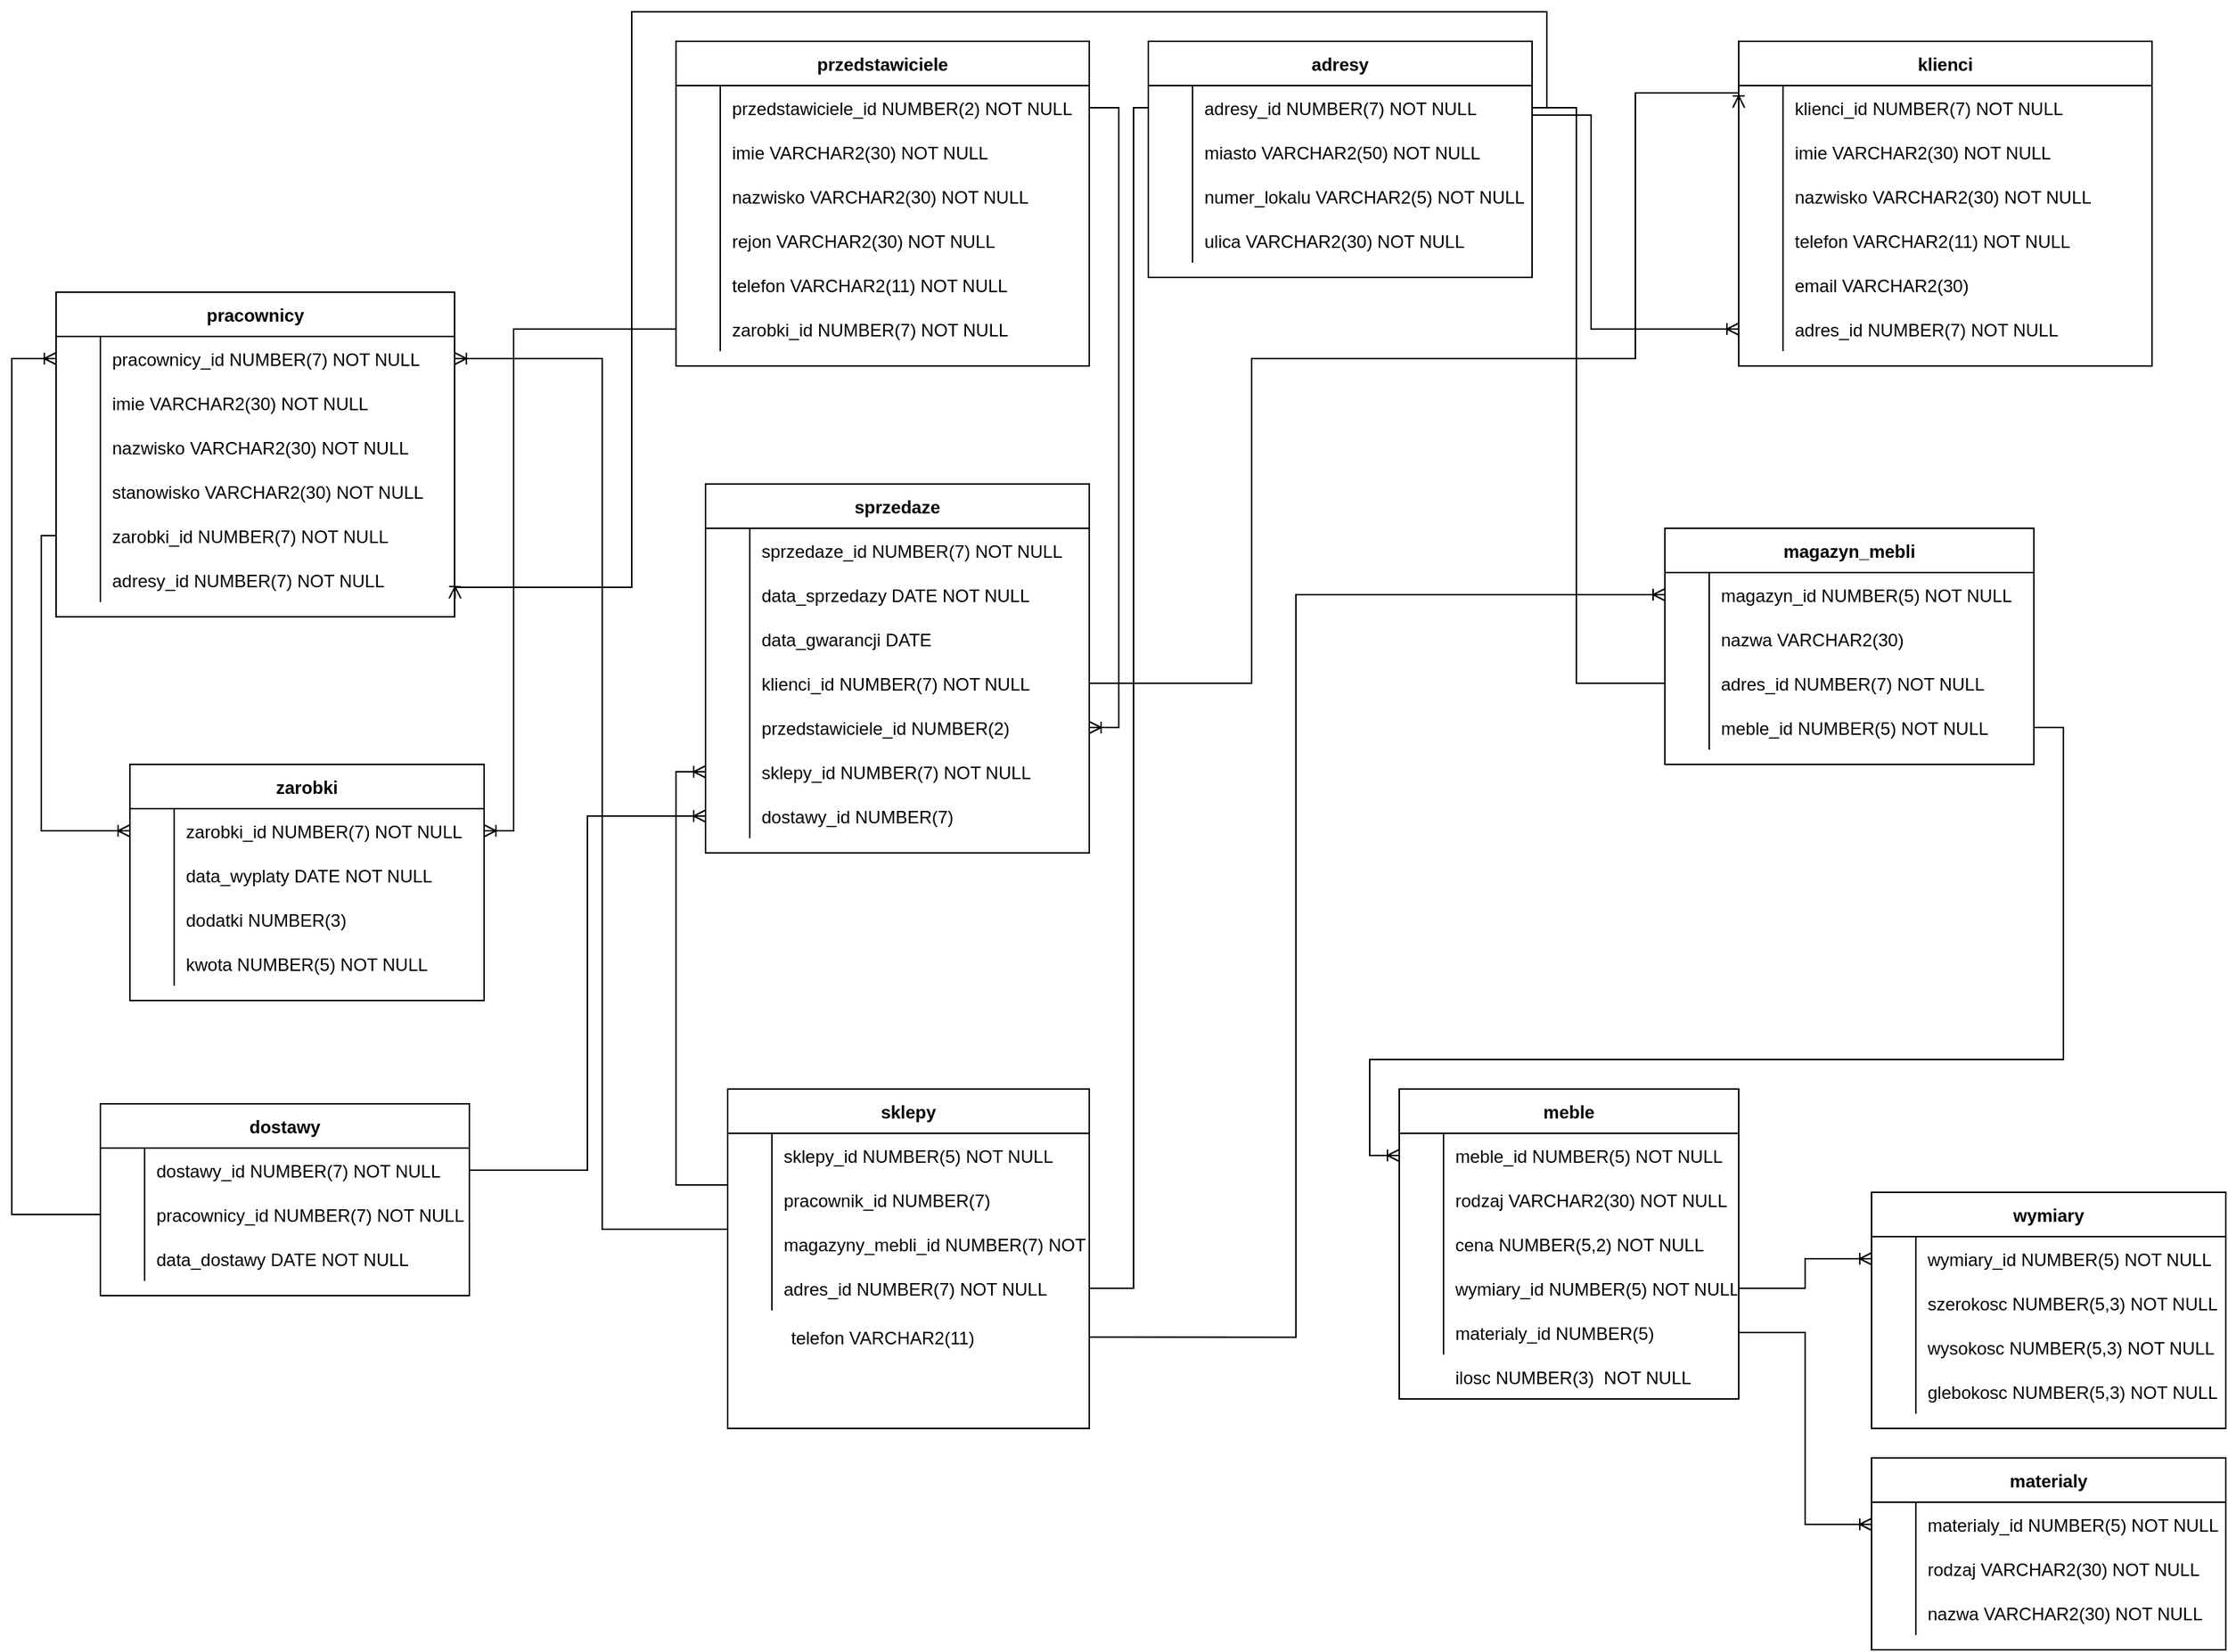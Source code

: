 <mxfile version="15.9.6" type="device"><diagram id="7lhbvPe5cDBPcxDw8wUH" name="Page-1"><mxGraphModel dx="2385" dy="1571" grid="1" gridSize="10" guides="1" tooltips="1" connect="1" arrows="1" fold="1" page="1" pageScale="1" pageWidth="827" pageHeight="1169" math="0" shadow="0"><root><mxCell id="0"/><mxCell id="1" parent="0"/><mxCell id="dfqoJPmBzUxMxfPfmN4z-74" value="adresy" style="shape=table;startSize=30;container=1;collapsible=1;childLayout=tableLayout;fixedRows=1;rowLines=0;fontStyle=1;align=center;resizeLast=1;" parent="1" vertex="1"><mxGeometry x="-760" y="20" width="260" height="160" as="geometry"/></mxCell><mxCell id="dfqoJPmBzUxMxfPfmN4z-75" value="" style="shape=partialRectangle;collapsible=0;dropTarget=0;pointerEvents=0;fillColor=none;points=[[0,0.5],[1,0.5]];portConstraint=eastwest;top=0;left=0;right=0;bottom=0;" parent="dfqoJPmBzUxMxfPfmN4z-74" vertex="1"><mxGeometry y="30" width="260" height="30" as="geometry"/></mxCell><mxCell id="dfqoJPmBzUxMxfPfmN4z-76" value="" style="shape=partialRectangle;overflow=hidden;connectable=0;fillColor=none;top=0;left=0;bottom=0;right=0;" parent="dfqoJPmBzUxMxfPfmN4z-75" vertex="1"><mxGeometry width="30" height="30" as="geometry"><mxRectangle width="30" height="30" as="alternateBounds"/></mxGeometry></mxCell><mxCell id="dfqoJPmBzUxMxfPfmN4z-77" value="adresy_id     NUMBER(7) NOT NULL" style="shape=partialRectangle;overflow=hidden;connectable=0;fillColor=none;top=0;left=0;bottom=0;right=0;align=left;spacingLeft=6;" parent="dfqoJPmBzUxMxfPfmN4z-75" vertex="1"><mxGeometry x="30" width="230" height="30" as="geometry"><mxRectangle width="230" height="30" as="alternateBounds"/></mxGeometry></mxCell><mxCell id="dfqoJPmBzUxMxfPfmN4z-78" value="" style="shape=partialRectangle;collapsible=0;dropTarget=0;pointerEvents=0;fillColor=none;points=[[0,0.5],[1,0.5]];portConstraint=eastwest;top=0;left=0;right=0;bottom=0;" parent="dfqoJPmBzUxMxfPfmN4z-74" vertex="1"><mxGeometry y="60" width="260" height="30" as="geometry"/></mxCell><mxCell id="dfqoJPmBzUxMxfPfmN4z-79" value="" style="shape=partialRectangle;overflow=hidden;connectable=0;fillColor=none;top=0;left=0;bottom=0;right=0;" parent="dfqoJPmBzUxMxfPfmN4z-78" vertex="1"><mxGeometry width="30" height="30" as="geometry"><mxRectangle width="30" height="30" as="alternateBounds"/></mxGeometry></mxCell><mxCell id="dfqoJPmBzUxMxfPfmN4z-80" value="miasto       VARCHAR2(50) NOT NULL" style="shape=partialRectangle;overflow=hidden;connectable=0;fillColor=none;top=0;left=0;bottom=0;right=0;align=left;spacingLeft=6;" parent="dfqoJPmBzUxMxfPfmN4z-78" vertex="1"><mxGeometry x="30" width="230" height="30" as="geometry"><mxRectangle width="230" height="30" as="alternateBounds"/></mxGeometry></mxCell><mxCell id="dfqoJPmBzUxMxfPfmN4z-81" value="" style="shape=partialRectangle;collapsible=0;dropTarget=0;pointerEvents=0;fillColor=none;points=[[0,0.5],[1,0.5]];portConstraint=eastwest;top=0;left=0;right=0;bottom=0;" parent="dfqoJPmBzUxMxfPfmN4z-74" vertex="1"><mxGeometry y="90" width="260" height="30" as="geometry"/></mxCell><mxCell id="dfqoJPmBzUxMxfPfmN4z-82" value="" style="shape=partialRectangle;overflow=hidden;connectable=0;fillColor=none;top=0;left=0;bottom=0;right=0;" parent="dfqoJPmBzUxMxfPfmN4z-81" vertex="1"><mxGeometry width="30" height="30" as="geometry"><mxRectangle width="30" height="30" as="alternateBounds"/></mxGeometry></mxCell><mxCell id="dfqoJPmBzUxMxfPfmN4z-83" value="numer_lokalu VARCHAR2(5) NOT NULL" style="shape=partialRectangle;overflow=hidden;connectable=0;fillColor=none;top=0;left=0;bottom=0;right=0;align=left;spacingLeft=6;" parent="dfqoJPmBzUxMxfPfmN4z-81" vertex="1"><mxGeometry x="30" width="230" height="30" as="geometry"><mxRectangle width="230" height="30" as="alternateBounds"/></mxGeometry></mxCell><mxCell id="dfqoJPmBzUxMxfPfmN4z-84" value="" style="shape=partialRectangle;collapsible=0;dropTarget=0;pointerEvents=0;fillColor=none;points=[[0,0.5],[1,0.5]];portConstraint=eastwest;top=0;left=0;right=0;bottom=0;" parent="dfqoJPmBzUxMxfPfmN4z-74" vertex="1"><mxGeometry y="120" width="260" height="30" as="geometry"/></mxCell><mxCell id="dfqoJPmBzUxMxfPfmN4z-85" value="" style="shape=partialRectangle;overflow=hidden;connectable=0;fillColor=none;top=0;left=0;bottom=0;right=0;" parent="dfqoJPmBzUxMxfPfmN4z-84" vertex="1"><mxGeometry width="30" height="30" as="geometry"><mxRectangle width="30" height="30" as="alternateBounds"/></mxGeometry></mxCell><mxCell id="dfqoJPmBzUxMxfPfmN4z-86" value="ulica        VARCHAR2(30) NOT NULL" style="shape=partialRectangle;overflow=hidden;connectable=0;fillColor=none;top=0;left=0;bottom=0;right=0;align=left;spacingLeft=6;" parent="dfqoJPmBzUxMxfPfmN4z-84" vertex="1"><mxGeometry x="30" width="230" height="30" as="geometry"><mxRectangle width="230" height="30" as="alternateBounds"/></mxGeometry></mxCell><mxCell id="dfqoJPmBzUxMxfPfmN4z-87" value="dostawy" style="shape=table;startSize=30;container=1;collapsible=1;childLayout=tableLayout;fixedRows=1;rowLines=0;fontStyle=1;align=center;resizeLast=1;" parent="1" vertex="1"><mxGeometry x="-1470" y="740" width="250" height="130" as="geometry"/></mxCell><mxCell id="dfqoJPmBzUxMxfPfmN4z-88" value="" style="shape=partialRectangle;collapsible=0;dropTarget=0;pointerEvents=0;fillColor=none;points=[[0,0.5],[1,0.5]];portConstraint=eastwest;top=0;left=0;right=0;bottom=0;" parent="dfqoJPmBzUxMxfPfmN4z-87" vertex="1"><mxGeometry y="30" width="250" height="30" as="geometry"/></mxCell><mxCell id="dfqoJPmBzUxMxfPfmN4z-89" value="" style="shape=partialRectangle;overflow=hidden;connectable=0;fillColor=none;top=0;left=0;bottom=0;right=0;" parent="dfqoJPmBzUxMxfPfmN4z-88" vertex="1"><mxGeometry width="30" height="30" as="geometry"><mxRectangle width="30" height="30" as="alternateBounds"/></mxGeometry></mxCell><mxCell id="dfqoJPmBzUxMxfPfmN4z-90" value="dostawy_id   NUMBER(7) NOT NULL" style="shape=partialRectangle;overflow=hidden;connectable=0;fillColor=none;top=0;left=0;bottom=0;right=0;align=left;spacingLeft=6;" parent="dfqoJPmBzUxMxfPfmN4z-88" vertex="1"><mxGeometry x="30" width="220" height="30" as="geometry"><mxRectangle width="220" height="30" as="alternateBounds"/></mxGeometry></mxCell><mxCell id="dfqoJPmBzUxMxfPfmN4z-94" value="" style="shape=partialRectangle;collapsible=0;dropTarget=0;pointerEvents=0;fillColor=none;points=[[0,0.5],[1,0.5]];portConstraint=eastwest;top=0;left=0;right=0;bottom=0;" parent="dfqoJPmBzUxMxfPfmN4z-87" vertex="1"><mxGeometry y="60" width="250" height="30" as="geometry"/></mxCell><mxCell id="dfqoJPmBzUxMxfPfmN4z-95" value="" style="shape=partialRectangle;overflow=hidden;connectable=0;fillColor=none;top=0;left=0;bottom=0;right=0;" parent="dfqoJPmBzUxMxfPfmN4z-94" vertex="1"><mxGeometry width="30" height="30" as="geometry"><mxRectangle width="30" height="30" as="alternateBounds"/></mxGeometry></mxCell><mxCell id="dfqoJPmBzUxMxfPfmN4z-96" value="pracownicy_id NUMBER(7) NOT NULL" style="shape=partialRectangle;overflow=hidden;connectable=0;fillColor=none;top=0;left=0;bottom=0;right=0;align=left;spacingLeft=6;" parent="dfqoJPmBzUxMxfPfmN4z-94" vertex="1"><mxGeometry x="30" width="220" height="30" as="geometry"><mxRectangle width="220" height="30" as="alternateBounds"/></mxGeometry></mxCell><mxCell id="dfqoJPmBzUxMxfPfmN4z-100" value="" style="shape=partialRectangle;collapsible=0;dropTarget=0;pointerEvents=0;fillColor=none;points=[[0,0.5],[1,0.5]];portConstraint=eastwest;top=0;left=0;right=0;bottom=0;" parent="dfqoJPmBzUxMxfPfmN4z-87" vertex="1"><mxGeometry y="90" width="250" height="30" as="geometry"/></mxCell><mxCell id="dfqoJPmBzUxMxfPfmN4z-101" value="" style="shape=partialRectangle;overflow=hidden;connectable=0;fillColor=none;top=0;left=0;bottom=0;right=0;" parent="dfqoJPmBzUxMxfPfmN4z-100" vertex="1"><mxGeometry width="30" height="30" as="geometry"><mxRectangle width="30" height="30" as="alternateBounds"/></mxGeometry></mxCell><mxCell id="dfqoJPmBzUxMxfPfmN4z-102" value="data_dostawy DATE NOT NULL" style="shape=partialRectangle;overflow=hidden;connectable=0;fillColor=none;top=0;left=0;bottom=0;right=0;align=left;spacingLeft=6;" parent="dfqoJPmBzUxMxfPfmN4z-100" vertex="1"><mxGeometry x="30" width="220" height="30" as="geometry"><mxRectangle width="220" height="30" as="alternateBounds"/></mxGeometry></mxCell><mxCell id="dfqoJPmBzUxMxfPfmN4z-106" value="klienci" style="shape=table;startSize=30;container=1;collapsible=1;childLayout=tableLayout;fixedRows=1;rowLines=0;fontStyle=1;align=center;resizeLast=1;" parent="1" vertex="1"><mxGeometry x="-360" y="20" width="280" height="220" as="geometry"/></mxCell><mxCell id="dfqoJPmBzUxMxfPfmN4z-107" value="" style="shape=partialRectangle;collapsible=0;dropTarget=0;pointerEvents=0;fillColor=none;points=[[0,0.5],[1,0.5]];portConstraint=eastwest;top=0;left=0;right=0;bottom=0;" parent="dfqoJPmBzUxMxfPfmN4z-106" vertex="1"><mxGeometry y="30" width="280" height="30" as="geometry"/></mxCell><mxCell id="dfqoJPmBzUxMxfPfmN4z-108" value="" style="shape=partialRectangle;overflow=hidden;connectable=0;fillColor=none;top=0;left=0;bottom=0;right=0;" parent="dfqoJPmBzUxMxfPfmN4z-107" vertex="1"><mxGeometry width="30" height="30" as="geometry"><mxRectangle width="30" height="30" as="alternateBounds"/></mxGeometry></mxCell><mxCell id="dfqoJPmBzUxMxfPfmN4z-109" value="klienci_id   NUMBER(7) NOT NULL" style="shape=partialRectangle;overflow=hidden;connectable=0;fillColor=none;top=0;left=0;bottom=0;right=0;align=left;spacingLeft=6;" parent="dfqoJPmBzUxMxfPfmN4z-107" vertex="1"><mxGeometry x="30" width="250" height="30" as="geometry"><mxRectangle width="250" height="30" as="alternateBounds"/></mxGeometry></mxCell><mxCell id="dfqoJPmBzUxMxfPfmN4z-110" value="" style="shape=partialRectangle;collapsible=0;dropTarget=0;pointerEvents=0;fillColor=none;points=[[0,0.5],[1,0.5]];portConstraint=eastwest;top=0;left=0;right=0;bottom=0;" parent="dfqoJPmBzUxMxfPfmN4z-106" vertex="1"><mxGeometry y="60" width="280" height="30" as="geometry"/></mxCell><mxCell id="dfqoJPmBzUxMxfPfmN4z-111" value="" style="shape=partialRectangle;overflow=hidden;connectable=0;fillColor=none;top=0;left=0;bottom=0;right=0;" parent="dfqoJPmBzUxMxfPfmN4z-110" vertex="1"><mxGeometry width="30" height="30" as="geometry"><mxRectangle width="30" height="30" as="alternateBounds"/></mxGeometry></mxCell><mxCell id="dfqoJPmBzUxMxfPfmN4z-112" value="imie        VARCHAR2(30) NOT NULL" style="shape=partialRectangle;overflow=hidden;connectable=0;fillColor=none;top=0;left=0;bottom=0;right=0;align=left;spacingLeft=6;" parent="dfqoJPmBzUxMxfPfmN4z-110" vertex="1"><mxGeometry x="30" width="250" height="30" as="geometry"><mxRectangle width="250" height="30" as="alternateBounds"/></mxGeometry></mxCell><mxCell id="dfqoJPmBzUxMxfPfmN4z-113" value="" style="shape=partialRectangle;collapsible=0;dropTarget=0;pointerEvents=0;fillColor=none;points=[[0,0.5],[1,0.5]];portConstraint=eastwest;top=0;left=0;right=0;bottom=0;" parent="dfqoJPmBzUxMxfPfmN4z-106" vertex="1"><mxGeometry y="90" width="280" height="30" as="geometry"/></mxCell><mxCell id="dfqoJPmBzUxMxfPfmN4z-114" value="" style="shape=partialRectangle;overflow=hidden;connectable=0;fillColor=none;top=0;left=0;bottom=0;right=0;" parent="dfqoJPmBzUxMxfPfmN4z-113" vertex="1"><mxGeometry width="30" height="30" as="geometry"><mxRectangle width="30" height="30" as="alternateBounds"/></mxGeometry></mxCell><mxCell id="dfqoJPmBzUxMxfPfmN4z-115" value="nazwisko    VARCHAR2(30) NOT NULL" style="shape=partialRectangle;overflow=hidden;connectable=0;fillColor=none;top=0;left=0;bottom=0;right=0;align=left;spacingLeft=6;" parent="dfqoJPmBzUxMxfPfmN4z-113" vertex="1"><mxGeometry x="30" width="250" height="30" as="geometry"><mxRectangle width="250" height="30" as="alternateBounds"/></mxGeometry></mxCell><mxCell id="dfqoJPmBzUxMxfPfmN4z-116" value="" style="shape=partialRectangle;collapsible=0;dropTarget=0;pointerEvents=0;fillColor=none;points=[[0,0.5],[1,0.5]];portConstraint=eastwest;top=0;left=0;right=0;bottom=0;" parent="dfqoJPmBzUxMxfPfmN4z-106" vertex="1"><mxGeometry y="120" width="280" height="30" as="geometry"/></mxCell><mxCell id="dfqoJPmBzUxMxfPfmN4z-117" value="" style="shape=partialRectangle;overflow=hidden;connectable=0;fillColor=none;top=0;left=0;bottom=0;right=0;" parent="dfqoJPmBzUxMxfPfmN4z-116" vertex="1"><mxGeometry width="30" height="30" as="geometry"><mxRectangle width="30" height="30" as="alternateBounds"/></mxGeometry></mxCell><mxCell id="dfqoJPmBzUxMxfPfmN4z-118" value="telefon VARCHAR2(11) NOT NULL" style="shape=partialRectangle;overflow=hidden;connectable=0;fillColor=none;top=0;left=0;bottom=0;right=0;align=left;spacingLeft=6;" parent="dfqoJPmBzUxMxfPfmN4z-116" vertex="1"><mxGeometry x="30" width="250" height="30" as="geometry"><mxRectangle width="250" height="30" as="alternateBounds"/></mxGeometry></mxCell><mxCell id="dfqoJPmBzUxMxfPfmN4z-119" value="" style="shape=partialRectangle;collapsible=0;dropTarget=0;pointerEvents=0;fillColor=none;points=[[0,0.5],[1,0.5]];portConstraint=eastwest;top=0;left=0;right=0;bottom=0;" parent="dfqoJPmBzUxMxfPfmN4z-106" vertex="1"><mxGeometry y="150" width="280" height="30" as="geometry"/></mxCell><mxCell id="dfqoJPmBzUxMxfPfmN4z-120" value="" style="shape=partialRectangle;overflow=hidden;connectable=0;fillColor=none;top=0;left=0;bottom=0;right=0;" parent="dfqoJPmBzUxMxfPfmN4z-119" vertex="1"><mxGeometry width="30" height="30" as="geometry"><mxRectangle width="30" height="30" as="alternateBounds"/></mxGeometry></mxCell><mxCell id="dfqoJPmBzUxMxfPfmN4z-121" value="email       VARCHAR2(30)" style="shape=partialRectangle;overflow=hidden;connectable=0;fillColor=none;top=0;left=0;bottom=0;right=0;align=left;spacingLeft=6;" parent="dfqoJPmBzUxMxfPfmN4z-119" vertex="1"><mxGeometry x="30" width="250" height="30" as="geometry"><mxRectangle width="250" height="30" as="alternateBounds"/></mxGeometry></mxCell><mxCell id="dfqoJPmBzUxMxfPfmN4z-122" value="" style="shape=partialRectangle;collapsible=0;dropTarget=0;pointerEvents=0;fillColor=none;points=[[0,0.5],[1,0.5]];portConstraint=eastwest;top=0;left=0;right=0;bottom=0;" parent="dfqoJPmBzUxMxfPfmN4z-106" vertex="1"><mxGeometry y="180" width="280" height="30" as="geometry"/></mxCell><mxCell id="dfqoJPmBzUxMxfPfmN4z-123" value="" style="shape=partialRectangle;overflow=hidden;connectable=0;fillColor=none;top=0;left=0;bottom=0;right=0;" parent="dfqoJPmBzUxMxfPfmN4z-122" vertex="1"><mxGeometry width="30" height="30" as="geometry"><mxRectangle width="30" height="30" as="alternateBounds"/></mxGeometry></mxCell><mxCell id="dfqoJPmBzUxMxfPfmN4z-124" value="adres_id    NUMBER(7) NOT NULL" style="shape=partialRectangle;overflow=hidden;connectable=0;fillColor=none;top=0;left=0;bottom=0;right=0;align=left;spacingLeft=6;" parent="dfqoJPmBzUxMxfPfmN4z-122" vertex="1"><mxGeometry x="30" width="250" height="30" as="geometry"><mxRectangle width="250" height="30" as="alternateBounds"/></mxGeometry></mxCell><mxCell id="dfqoJPmBzUxMxfPfmN4z-128" value="magazyn_mebli" style="shape=table;startSize=30;container=1;collapsible=1;childLayout=tableLayout;fixedRows=1;rowLines=0;fontStyle=1;align=center;resizeLast=1;" parent="1" vertex="1"><mxGeometry x="-410" y="350" width="250" height="160" as="geometry"/></mxCell><mxCell id="dfqoJPmBzUxMxfPfmN4z-129" value="" style="shape=partialRectangle;collapsible=0;dropTarget=0;pointerEvents=0;fillColor=none;points=[[0,0.5],[1,0.5]];portConstraint=eastwest;top=0;left=0;right=0;bottom=0;" parent="dfqoJPmBzUxMxfPfmN4z-128" vertex="1"><mxGeometry y="30" width="250" height="30" as="geometry"/></mxCell><mxCell id="dfqoJPmBzUxMxfPfmN4z-130" value="" style="shape=partialRectangle;overflow=hidden;connectable=0;fillColor=none;top=0;left=0;bottom=0;right=0;" parent="dfqoJPmBzUxMxfPfmN4z-129" vertex="1"><mxGeometry width="30" height="30" as="geometry"><mxRectangle width="30" height="30" as="alternateBounds"/></mxGeometry></mxCell><mxCell id="dfqoJPmBzUxMxfPfmN4z-131" value="magazyn_id  NUMBER(5) NOT NULL" style="shape=partialRectangle;overflow=hidden;connectable=0;fillColor=none;top=0;left=0;bottom=0;right=0;align=left;spacingLeft=6;" parent="dfqoJPmBzUxMxfPfmN4z-129" vertex="1"><mxGeometry x="30" width="220" height="30" as="geometry"><mxRectangle width="220" height="30" as="alternateBounds"/></mxGeometry></mxCell><mxCell id="dfqoJPmBzUxMxfPfmN4z-135" value="" style="shape=partialRectangle;collapsible=0;dropTarget=0;pointerEvents=0;fillColor=none;points=[[0,0.5],[1,0.5]];portConstraint=eastwest;top=0;left=0;right=0;bottom=0;" parent="dfqoJPmBzUxMxfPfmN4z-128" vertex="1"><mxGeometry y="60" width="250" height="30" as="geometry"/></mxCell><mxCell id="dfqoJPmBzUxMxfPfmN4z-136" value="" style="shape=partialRectangle;overflow=hidden;connectable=0;fillColor=none;top=0;left=0;bottom=0;right=0;" parent="dfqoJPmBzUxMxfPfmN4z-135" vertex="1"><mxGeometry width="30" height="30" as="geometry"><mxRectangle width="30" height="30" as="alternateBounds"/></mxGeometry></mxCell><mxCell id="dfqoJPmBzUxMxfPfmN4z-137" value="nazwa       VARCHAR2(30)" style="shape=partialRectangle;overflow=hidden;connectable=0;fillColor=none;top=0;left=0;bottom=0;right=0;align=left;spacingLeft=6;" parent="dfqoJPmBzUxMxfPfmN4z-135" vertex="1"><mxGeometry x="30" width="220" height="30" as="geometry"><mxRectangle width="220" height="30" as="alternateBounds"/></mxGeometry></mxCell><mxCell id="dfqoJPmBzUxMxfPfmN4z-138" value="" style="shape=partialRectangle;collapsible=0;dropTarget=0;pointerEvents=0;fillColor=none;points=[[0,0.5],[1,0.5]];portConstraint=eastwest;top=0;left=0;right=0;bottom=0;" parent="dfqoJPmBzUxMxfPfmN4z-128" vertex="1"><mxGeometry y="90" width="250" height="30" as="geometry"/></mxCell><mxCell id="dfqoJPmBzUxMxfPfmN4z-139" value="" style="shape=partialRectangle;overflow=hidden;connectable=0;fillColor=none;top=0;left=0;bottom=0;right=0;" parent="dfqoJPmBzUxMxfPfmN4z-138" vertex="1"><mxGeometry width="30" height="30" as="geometry"><mxRectangle width="30" height="30" as="alternateBounds"/></mxGeometry></mxCell><mxCell id="dfqoJPmBzUxMxfPfmN4z-140" value="adres_id    NUMBER(7) NOT NULL" style="shape=partialRectangle;overflow=hidden;connectable=0;fillColor=none;top=0;left=0;bottom=0;right=0;align=left;spacingLeft=6;" parent="dfqoJPmBzUxMxfPfmN4z-138" vertex="1"><mxGeometry x="30" width="220" height="30" as="geometry"><mxRectangle width="220" height="30" as="alternateBounds"/></mxGeometry></mxCell><mxCell id="dfqoJPmBzUxMxfPfmN4z-141" value="" style="shape=partialRectangle;collapsible=0;dropTarget=0;pointerEvents=0;fillColor=none;points=[[0,0.5],[1,0.5]];portConstraint=eastwest;top=0;left=0;right=0;bottom=0;" parent="dfqoJPmBzUxMxfPfmN4z-128" vertex="1"><mxGeometry y="120" width="250" height="30" as="geometry"/></mxCell><mxCell id="dfqoJPmBzUxMxfPfmN4z-142" value="" style="shape=partialRectangle;overflow=hidden;connectable=0;fillColor=none;top=0;left=0;bottom=0;right=0;" parent="dfqoJPmBzUxMxfPfmN4z-141" vertex="1"><mxGeometry width="30" height="30" as="geometry"><mxRectangle width="30" height="30" as="alternateBounds"/></mxGeometry></mxCell><mxCell id="dfqoJPmBzUxMxfPfmN4z-143" value="meble_id    NUMBER(5) NOT NULL" style="shape=partialRectangle;overflow=hidden;connectable=0;fillColor=none;top=0;left=0;bottom=0;right=0;align=left;spacingLeft=6;" parent="dfqoJPmBzUxMxfPfmN4z-141" vertex="1"><mxGeometry x="30" width="220" height="30" as="geometry"><mxRectangle width="220" height="30" as="alternateBounds"/></mxGeometry></mxCell><mxCell id="dfqoJPmBzUxMxfPfmN4z-147" value="materialy" style="shape=table;startSize=30;container=1;collapsible=1;childLayout=tableLayout;fixedRows=1;rowLines=0;fontStyle=1;align=center;resizeLast=1;" parent="1" vertex="1"><mxGeometry x="-270" y="980" width="240" height="130" as="geometry"/></mxCell><mxCell id="dfqoJPmBzUxMxfPfmN4z-148" value="" style="shape=partialRectangle;collapsible=0;dropTarget=0;pointerEvents=0;fillColor=none;points=[[0,0.5],[1,0.5]];portConstraint=eastwest;top=0;left=0;right=0;bottom=0;" parent="dfqoJPmBzUxMxfPfmN4z-147" vertex="1"><mxGeometry y="30" width="240" height="30" as="geometry"/></mxCell><mxCell id="dfqoJPmBzUxMxfPfmN4z-149" value="" style="shape=partialRectangle;overflow=hidden;connectable=0;fillColor=none;top=0;left=0;bottom=0;right=0;" parent="dfqoJPmBzUxMxfPfmN4z-148" vertex="1"><mxGeometry width="30" height="30" as="geometry"><mxRectangle width="30" height="30" as="alternateBounds"/></mxGeometry></mxCell><mxCell id="dfqoJPmBzUxMxfPfmN4z-150" value="materialy_id NUMBER(5) NOT NULL" style="shape=partialRectangle;overflow=hidden;connectable=0;fillColor=none;top=0;left=0;bottom=0;right=0;align=left;spacingLeft=6;" parent="dfqoJPmBzUxMxfPfmN4z-148" vertex="1"><mxGeometry x="30" width="210" height="30" as="geometry"><mxRectangle width="210" height="30" as="alternateBounds"/></mxGeometry></mxCell><mxCell id="dfqoJPmBzUxMxfPfmN4z-151" value="" style="shape=partialRectangle;collapsible=0;dropTarget=0;pointerEvents=0;fillColor=none;points=[[0,0.5],[1,0.5]];portConstraint=eastwest;top=0;left=0;right=0;bottom=0;" parent="dfqoJPmBzUxMxfPfmN4z-147" vertex="1"><mxGeometry y="60" width="240" height="30" as="geometry"/></mxCell><mxCell id="dfqoJPmBzUxMxfPfmN4z-152" value="" style="shape=partialRectangle;overflow=hidden;connectable=0;fillColor=none;top=0;left=0;bottom=0;right=0;" parent="dfqoJPmBzUxMxfPfmN4z-151" vertex="1"><mxGeometry width="30" height="30" as="geometry"><mxRectangle width="30" height="30" as="alternateBounds"/></mxGeometry></mxCell><mxCell id="dfqoJPmBzUxMxfPfmN4z-153" value="rodzaj      VARCHAR2(30) NOT NULL" style="shape=partialRectangle;overflow=hidden;connectable=0;fillColor=none;top=0;left=0;bottom=0;right=0;align=left;spacingLeft=6;" parent="dfqoJPmBzUxMxfPfmN4z-151" vertex="1"><mxGeometry x="30" width="210" height="30" as="geometry"><mxRectangle width="210" height="30" as="alternateBounds"/></mxGeometry></mxCell><mxCell id="dfqoJPmBzUxMxfPfmN4z-154" value="" style="shape=partialRectangle;collapsible=0;dropTarget=0;pointerEvents=0;fillColor=none;points=[[0,0.5],[1,0.5]];portConstraint=eastwest;top=0;left=0;right=0;bottom=0;" parent="dfqoJPmBzUxMxfPfmN4z-147" vertex="1"><mxGeometry y="90" width="240" height="30" as="geometry"/></mxCell><mxCell id="dfqoJPmBzUxMxfPfmN4z-155" value="" style="shape=partialRectangle;overflow=hidden;connectable=0;fillColor=none;top=0;left=0;bottom=0;right=0;" parent="dfqoJPmBzUxMxfPfmN4z-154" vertex="1"><mxGeometry width="30" height="30" as="geometry"><mxRectangle width="30" height="30" as="alternateBounds"/></mxGeometry></mxCell><mxCell id="dfqoJPmBzUxMxfPfmN4z-156" value="nazwa       VARCHAR2(30) NOT NULL" style="shape=partialRectangle;overflow=hidden;connectable=0;fillColor=none;top=0;left=0;bottom=0;right=0;align=left;spacingLeft=6;" parent="dfqoJPmBzUxMxfPfmN4z-154" vertex="1"><mxGeometry x="30" width="210" height="30" as="geometry"><mxRectangle width="210" height="30" as="alternateBounds"/></mxGeometry></mxCell><mxCell id="dfqoJPmBzUxMxfPfmN4z-163" value="meble" style="shape=table;startSize=30;container=1;collapsible=1;childLayout=tableLayout;fixedRows=1;rowLines=0;fontStyle=1;align=center;resizeLast=1;" parent="1" vertex="1"><mxGeometry x="-590" y="730" width="230" height="210" as="geometry"/></mxCell><mxCell id="dfqoJPmBzUxMxfPfmN4z-164" value="" style="shape=partialRectangle;collapsible=0;dropTarget=0;pointerEvents=0;fillColor=none;points=[[0,0.5],[1,0.5]];portConstraint=eastwest;top=0;left=0;right=0;bottom=0;" parent="dfqoJPmBzUxMxfPfmN4z-163" vertex="1"><mxGeometry y="30" width="230" height="30" as="geometry"/></mxCell><mxCell id="dfqoJPmBzUxMxfPfmN4z-165" value="" style="shape=partialRectangle;overflow=hidden;connectable=0;fillColor=none;top=0;left=0;bottom=0;right=0;" parent="dfqoJPmBzUxMxfPfmN4z-164" vertex="1"><mxGeometry width="30" height="30" as="geometry"><mxRectangle width="30" height="30" as="alternateBounds"/></mxGeometry></mxCell><mxCell id="dfqoJPmBzUxMxfPfmN4z-166" value="meble_id  NUMBER(5) NOT NULL" style="shape=partialRectangle;overflow=hidden;connectable=0;fillColor=none;top=0;left=0;bottom=0;right=0;align=left;spacingLeft=6;" parent="dfqoJPmBzUxMxfPfmN4z-164" vertex="1"><mxGeometry x="30" width="200" height="30" as="geometry"><mxRectangle width="200" height="30" as="alternateBounds"/></mxGeometry></mxCell><mxCell id="dfqoJPmBzUxMxfPfmN4z-167" value="" style="shape=partialRectangle;collapsible=0;dropTarget=0;pointerEvents=0;fillColor=none;points=[[0,0.5],[1,0.5]];portConstraint=eastwest;top=0;left=0;right=0;bottom=0;" parent="dfqoJPmBzUxMxfPfmN4z-163" vertex="1"><mxGeometry y="60" width="230" height="30" as="geometry"/></mxCell><mxCell id="dfqoJPmBzUxMxfPfmN4z-168" value="" style="shape=partialRectangle;overflow=hidden;connectable=0;fillColor=none;top=0;left=0;bottom=0;right=0;" parent="dfqoJPmBzUxMxfPfmN4z-167" vertex="1"><mxGeometry width="30" height="30" as="geometry"><mxRectangle width="30" height="30" as="alternateBounds"/></mxGeometry></mxCell><mxCell id="dfqoJPmBzUxMxfPfmN4z-169" value="rodzaj    VARCHAR2(30) NOT NULL" style="shape=partialRectangle;overflow=hidden;connectable=0;fillColor=none;top=0;left=0;bottom=0;right=0;align=left;spacingLeft=6;" parent="dfqoJPmBzUxMxfPfmN4z-167" vertex="1"><mxGeometry x="30" width="200" height="30" as="geometry"><mxRectangle width="200" height="30" as="alternateBounds"/></mxGeometry></mxCell><mxCell id="dfqoJPmBzUxMxfPfmN4z-173" value="" style="shape=partialRectangle;collapsible=0;dropTarget=0;pointerEvents=0;fillColor=none;points=[[0,0.5],[1,0.5]];portConstraint=eastwest;top=0;left=0;right=0;bottom=0;" parent="dfqoJPmBzUxMxfPfmN4z-163" vertex="1"><mxGeometry y="90" width="230" height="30" as="geometry"/></mxCell><mxCell id="dfqoJPmBzUxMxfPfmN4z-174" value="" style="shape=partialRectangle;overflow=hidden;connectable=0;fillColor=none;top=0;left=0;bottom=0;right=0;" parent="dfqoJPmBzUxMxfPfmN4z-173" vertex="1"><mxGeometry width="30" height="30" as="geometry"><mxRectangle width="30" height="30" as="alternateBounds"/></mxGeometry></mxCell><mxCell id="dfqoJPmBzUxMxfPfmN4z-175" value="cena      NUMBER(5,2) NOT NULL" style="shape=partialRectangle;overflow=hidden;connectable=0;fillColor=none;top=0;left=0;bottom=0;right=0;align=left;spacingLeft=6;" parent="dfqoJPmBzUxMxfPfmN4z-173" vertex="1"><mxGeometry x="30" width="200" height="30" as="geometry"><mxRectangle width="200" height="30" as="alternateBounds"/></mxGeometry></mxCell><mxCell id="dfqoJPmBzUxMxfPfmN4z-176" value="" style="shape=partialRectangle;collapsible=0;dropTarget=0;pointerEvents=0;fillColor=none;points=[[0,0.5],[1,0.5]];portConstraint=eastwest;top=0;left=0;right=0;bottom=0;" parent="dfqoJPmBzUxMxfPfmN4z-163" vertex="1"><mxGeometry y="120" width="230" height="30" as="geometry"/></mxCell><mxCell id="dfqoJPmBzUxMxfPfmN4z-177" value="" style="shape=partialRectangle;overflow=hidden;connectable=0;fillColor=none;top=0;left=0;bottom=0;right=0;" parent="dfqoJPmBzUxMxfPfmN4z-176" vertex="1"><mxGeometry width="30" height="30" as="geometry"><mxRectangle width="30" height="30" as="alternateBounds"/></mxGeometry></mxCell><mxCell id="dfqoJPmBzUxMxfPfmN4z-178" value="wymiary_id NUMBER(5) NOT NULL" style="shape=partialRectangle;overflow=hidden;connectable=0;fillColor=none;top=0;left=0;bottom=0;right=0;align=left;spacingLeft=6;" parent="dfqoJPmBzUxMxfPfmN4z-176" vertex="1"><mxGeometry x="30" width="200" height="30" as="geometry"><mxRectangle width="200" height="30" as="alternateBounds"/></mxGeometry></mxCell><mxCell id="dfqoJPmBzUxMxfPfmN4z-179" value="" style="shape=partialRectangle;collapsible=0;dropTarget=0;pointerEvents=0;fillColor=none;points=[[0,0.5],[1,0.5]];portConstraint=eastwest;top=0;left=0;right=0;bottom=0;" parent="dfqoJPmBzUxMxfPfmN4z-163" vertex="1"><mxGeometry y="150" width="230" height="30" as="geometry"/></mxCell><mxCell id="dfqoJPmBzUxMxfPfmN4z-180" value="" style="shape=partialRectangle;overflow=hidden;connectable=0;fillColor=none;top=0;left=0;bottom=0;right=0;" parent="dfqoJPmBzUxMxfPfmN4z-179" vertex="1"><mxGeometry width="30" height="30" as="geometry"><mxRectangle width="30" height="30" as="alternateBounds"/></mxGeometry></mxCell><mxCell id="dfqoJPmBzUxMxfPfmN4z-181" value="materialy_id  NUMBER(5)" style="shape=partialRectangle;overflow=hidden;connectable=0;fillColor=none;top=0;left=0;bottom=0;right=0;align=left;spacingLeft=6;" parent="dfqoJPmBzUxMxfPfmN4z-179" vertex="1"><mxGeometry x="30" width="200" height="30" as="geometry"><mxRectangle width="200" height="30" as="alternateBounds"/></mxGeometry></mxCell><mxCell id="dfqoJPmBzUxMxfPfmN4z-182" value="pracownicy" style="shape=table;startSize=30;container=1;collapsible=1;childLayout=tableLayout;fixedRows=1;rowLines=0;fontStyle=1;align=center;resizeLast=1;" parent="1" vertex="1"><mxGeometry x="-1500" y="190" width="270" height="220" as="geometry"/></mxCell><mxCell id="dfqoJPmBzUxMxfPfmN4z-183" value="" style="shape=partialRectangle;collapsible=0;dropTarget=0;pointerEvents=0;fillColor=none;points=[[0,0.5],[1,0.5]];portConstraint=eastwest;top=0;left=0;right=0;bottom=0;" parent="dfqoJPmBzUxMxfPfmN4z-182" vertex="1"><mxGeometry y="30" width="270" height="30" as="geometry"/></mxCell><mxCell id="dfqoJPmBzUxMxfPfmN4z-184" value="" style="shape=partialRectangle;overflow=hidden;connectable=0;fillColor=none;top=0;left=0;bottom=0;right=0;" parent="dfqoJPmBzUxMxfPfmN4z-183" vertex="1"><mxGeometry width="30" height="30" as="geometry"><mxRectangle width="30" height="30" as="alternateBounds"/></mxGeometry></mxCell><mxCell id="dfqoJPmBzUxMxfPfmN4z-185" value="pracownicy_id NUMBER(7) NOT NULL" style="shape=partialRectangle;overflow=hidden;connectable=0;fillColor=none;top=0;left=0;bottom=0;right=0;align=left;spacingLeft=6;" parent="dfqoJPmBzUxMxfPfmN4z-183" vertex="1"><mxGeometry x="30" width="240" height="30" as="geometry"><mxRectangle width="240" height="30" as="alternateBounds"/></mxGeometry></mxCell><mxCell id="dfqoJPmBzUxMxfPfmN4z-186" value="" style="shape=partialRectangle;collapsible=0;dropTarget=0;pointerEvents=0;fillColor=none;points=[[0,0.5],[1,0.5]];portConstraint=eastwest;top=0;left=0;right=0;bottom=0;" parent="dfqoJPmBzUxMxfPfmN4z-182" vertex="1"><mxGeometry y="60" width="270" height="30" as="geometry"/></mxCell><mxCell id="dfqoJPmBzUxMxfPfmN4z-187" value="" style="shape=partialRectangle;overflow=hidden;connectable=0;fillColor=none;top=0;left=0;bottom=0;right=0;" parent="dfqoJPmBzUxMxfPfmN4z-186" vertex="1"><mxGeometry width="30" height="30" as="geometry"><mxRectangle width="30" height="30" as="alternateBounds"/></mxGeometry></mxCell><mxCell id="dfqoJPmBzUxMxfPfmN4z-188" value="imie         VARCHAR2(30) NOT NULL" style="shape=partialRectangle;overflow=hidden;connectable=0;fillColor=none;top=0;left=0;bottom=0;right=0;align=left;spacingLeft=6;" parent="dfqoJPmBzUxMxfPfmN4z-186" vertex="1"><mxGeometry x="30" width="240" height="30" as="geometry"><mxRectangle width="240" height="30" as="alternateBounds"/></mxGeometry></mxCell><mxCell id="dfqoJPmBzUxMxfPfmN4z-189" value="" style="shape=partialRectangle;collapsible=0;dropTarget=0;pointerEvents=0;fillColor=none;points=[[0,0.5],[1,0.5]];portConstraint=eastwest;top=0;left=0;right=0;bottom=0;" parent="dfqoJPmBzUxMxfPfmN4z-182" vertex="1"><mxGeometry y="90" width="270" height="30" as="geometry"/></mxCell><mxCell id="dfqoJPmBzUxMxfPfmN4z-190" value="" style="shape=partialRectangle;overflow=hidden;connectable=0;fillColor=none;top=0;left=0;bottom=0;right=0;" parent="dfqoJPmBzUxMxfPfmN4z-189" vertex="1"><mxGeometry width="30" height="30" as="geometry"><mxRectangle width="30" height="30" as="alternateBounds"/></mxGeometry></mxCell><mxCell id="dfqoJPmBzUxMxfPfmN4z-191" value="nazwisko     VARCHAR2(30) NOT NULL" style="shape=partialRectangle;overflow=hidden;connectable=0;fillColor=none;top=0;left=0;bottom=0;right=0;align=left;spacingLeft=6;" parent="dfqoJPmBzUxMxfPfmN4z-189" vertex="1"><mxGeometry x="30" width="240" height="30" as="geometry"><mxRectangle width="240" height="30" as="alternateBounds"/></mxGeometry></mxCell><mxCell id="dfqoJPmBzUxMxfPfmN4z-192" value="" style="shape=partialRectangle;collapsible=0;dropTarget=0;pointerEvents=0;fillColor=none;points=[[0,0.5],[1,0.5]];portConstraint=eastwest;top=0;left=0;right=0;bottom=0;" parent="dfqoJPmBzUxMxfPfmN4z-182" vertex="1"><mxGeometry y="120" width="270" height="30" as="geometry"/></mxCell><mxCell id="dfqoJPmBzUxMxfPfmN4z-193" value="" style="shape=partialRectangle;overflow=hidden;connectable=0;fillColor=none;top=0;left=0;bottom=0;right=0;" parent="dfqoJPmBzUxMxfPfmN4z-192" vertex="1"><mxGeometry width="30" height="30" as="geometry"><mxRectangle width="30" height="30" as="alternateBounds"/></mxGeometry></mxCell><mxCell id="dfqoJPmBzUxMxfPfmN4z-194" value="stanowisko   VARCHAR2(30) NOT NULL" style="shape=partialRectangle;overflow=hidden;connectable=0;fillColor=none;top=0;left=0;bottom=0;right=0;align=left;spacingLeft=6;" parent="dfqoJPmBzUxMxfPfmN4z-192" vertex="1"><mxGeometry x="30" width="240" height="30" as="geometry"><mxRectangle width="240" height="30" as="alternateBounds"/></mxGeometry></mxCell><mxCell id="dfqoJPmBzUxMxfPfmN4z-198" value="" style="shape=partialRectangle;collapsible=0;dropTarget=0;pointerEvents=0;fillColor=none;points=[[0,0.5],[1,0.5]];portConstraint=eastwest;top=0;left=0;right=0;bottom=0;" parent="dfqoJPmBzUxMxfPfmN4z-182" vertex="1"><mxGeometry y="150" width="270" height="30" as="geometry"/></mxCell><mxCell id="dfqoJPmBzUxMxfPfmN4z-199" value="" style="shape=partialRectangle;overflow=hidden;connectable=0;fillColor=none;top=0;left=0;bottom=0;right=0;" parent="dfqoJPmBzUxMxfPfmN4z-198" vertex="1"><mxGeometry width="30" height="30" as="geometry"><mxRectangle width="30" height="30" as="alternateBounds"/></mxGeometry></mxCell><mxCell id="dfqoJPmBzUxMxfPfmN4z-200" value="zarobki_id   NUMBER(7) NOT NULL" style="shape=partialRectangle;overflow=hidden;connectable=0;fillColor=none;top=0;left=0;bottom=0;right=0;align=left;spacingLeft=6;" parent="dfqoJPmBzUxMxfPfmN4z-198" vertex="1"><mxGeometry x="30" width="240" height="30" as="geometry"><mxRectangle width="240" height="30" as="alternateBounds"/></mxGeometry></mxCell><mxCell id="dfqoJPmBzUxMxfPfmN4z-201" value="" style="shape=partialRectangle;collapsible=0;dropTarget=0;pointerEvents=0;fillColor=none;points=[[0,0.5],[1,0.5]];portConstraint=eastwest;top=0;left=0;right=0;bottom=0;" parent="dfqoJPmBzUxMxfPfmN4z-182" vertex="1"><mxGeometry y="180" width="270" height="30" as="geometry"/></mxCell><mxCell id="dfqoJPmBzUxMxfPfmN4z-202" value="" style="shape=partialRectangle;overflow=hidden;connectable=0;fillColor=none;top=0;left=0;bottom=0;right=0;" parent="dfqoJPmBzUxMxfPfmN4z-201" vertex="1"><mxGeometry width="30" height="30" as="geometry"><mxRectangle width="30" height="30" as="alternateBounds"/></mxGeometry></mxCell><mxCell id="dfqoJPmBzUxMxfPfmN4z-203" value="adresy_id     NUMBER(7) NOT NULL" style="shape=partialRectangle;overflow=hidden;connectable=0;fillColor=none;top=0;left=0;bottom=0;right=0;align=left;spacingLeft=6;" parent="dfqoJPmBzUxMxfPfmN4z-201" vertex="1"><mxGeometry x="30" width="240" height="30" as="geometry"><mxRectangle width="240" height="30" as="alternateBounds"/></mxGeometry></mxCell><mxCell id="dfqoJPmBzUxMxfPfmN4z-204" value="przedstawiciele" style="shape=table;startSize=30;container=1;collapsible=1;childLayout=tableLayout;fixedRows=1;rowLines=0;fontStyle=1;align=center;resizeLast=1;" parent="1" vertex="1"><mxGeometry x="-1080" y="20" width="280" height="220" as="geometry"/></mxCell><mxCell id="dfqoJPmBzUxMxfPfmN4z-205" value="" style="shape=partialRectangle;collapsible=0;dropTarget=0;pointerEvents=0;fillColor=none;points=[[0,0.5],[1,0.5]];portConstraint=eastwest;top=0;left=0;right=0;bottom=0;" parent="dfqoJPmBzUxMxfPfmN4z-204" vertex="1"><mxGeometry y="30" width="280" height="30" as="geometry"/></mxCell><mxCell id="dfqoJPmBzUxMxfPfmN4z-206" value="" style="shape=partialRectangle;overflow=hidden;connectable=0;fillColor=none;top=0;left=0;bottom=0;right=0;" parent="dfqoJPmBzUxMxfPfmN4z-205" vertex="1"><mxGeometry width="30" height="30" as="geometry"><mxRectangle width="30" height="30" as="alternateBounds"/></mxGeometry></mxCell><mxCell id="dfqoJPmBzUxMxfPfmN4z-207" value="przedstawiciele_id NUMBER(2) NOT NULL" style="shape=partialRectangle;overflow=hidden;connectable=0;fillColor=none;top=0;left=0;bottom=0;right=0;align=left;spacingLeft=6;" parent="dfqoJPmBzUxMxfPfmN4z-205" vertex="1"><mxGeometry x="30" width="250" height="30" as="geometry"><mxRectangle width="250" height="30" as="alternateBounds"/></mxGeometry></mxCell><mxCell id="dfqoJPmBzUxMxfPfmN4z-208" value="" style="shape=partialRectangle;collapsible=0;dropTarget=0;pointerEvents=0;fillColor=none;points=[[0,0.5],[1,0.5]];portConstraint=eastwest;top=0;left=0;right=0;bottom=0;" parent="dfqoJPmBzUxMxfPfmN4z-204" vertex="1"><mxGeometry y="60" width="280" height="30" as="geometry"/></mxCell><mxCell id="dfqoJPmBzUxMxfPfmN4z-209" value="" style="shape=partialRectangle;overflow=hidden;connectable=0;fillColor=none;top=0;left=0;bottom=0;right=0;" parent="dfqoJPmBzUxMxfPfmN4z-208" vertex="1"><mxGeometry width="30" height="30" as="geometry"><mxRectangle width="30" height="30" as="alternateBounds"/></mxGeometry></mxCell><mxCell id="dfqoJPmBzUxMxfPfmN4z-210" value="imie              VARCHAR2(30) NOT NULL" style="shape=partialRectangle;overflow=hidden;connectable=0;fillColor=none;top=0;left=0;bottom=0;right=0;align=left;spacingLeft=6;" parent="dfqoJPmBzUxMxfPfmN4z-208" vertex="1"><mxGeometry x="30" width="250" height="30" as="geometry"><mxRectangle width="250" height="30" as="alternateBounds"/></mxGeometry></mxCell><mxCell id="dfqoJPmBzUxMxfPfmN4z-211" value="" style="shape=partialRectangle;collapsible=0;dropTarget=0;pointerEvents=0;fillColor=none;points=[[0,0.5],[1,0.5]];portConstraint=eastwest;top=0;left=0;right=0;bottom=0;" parent="dfqoJPmBzUxMxfPfmN4z-204" vertex="1"><mxGeometry y="90" width="280" height="30" as="geometry"/></mxCell><mxCell id="dfqoJPmBzUxMxfPfmN4z-212" value="" style="shape=partialRectangle;overflow=hidden;connectable=0;fillColor=none;top=0;left=0;bottom=0;right=0;" parent="dfqoJPmBzUxMxfPfmN4z-211" vertex="1"><mxGeometry width="30" height="30" as="geometry"><mxRectangle width="30" height="30" as="alternateBounds"/></mxGeometry></mxCell><mxCell id="dfqoJPmBzUxMxfPfmN4z-213" value="nazwisko          VARCHAR2(30) NOT NULL" style="shape=partialRectangle;overflow=hidden;connectable=0;fillColor=none;top=0;left=0;bottom=0;right=0;align=left;spacingLeft=6;" parent="dfqoJPmBzUxMxfPfmN4z-211" vertex="1"><mxGeometry x="30" width="250" height="30" as="geometry"><mxRectangle width="250" height="30" as="alternateBounds"/></mxGeometry></mxCell><mxCell id="dfqoJPmBzUxMxfPfmN4z-214" value="" style="shape=partialRectangle;collapsible=0;dropTarget=0;pointerEvents=0;fillColor=none;points=[[0,0.5],[1,0.5]];portConstraint=eastwest;top=0;left=0;right=0;bottom=0;" parent="dfqoJPmBzUxMxfPfmN4z-204" vertex="1"><mxGeometry y="120" width="280" height="30" as="geometry"/></mxCell><mxCell id="dfqoJPmBzUxMxfPfmN4z-215" value="" style="shape=partialRectangle;overflow=hidden;connectable=0;fillColor=none;top=0;left=0;bottom=0;right=0;" parent="dfqoJPmBzUxMxfPfmN4z-214" vertex="1"><mxGeometry width="30" height="30" as="geometry"><mxRectangle width="30" height="30" as="alternateBounds"/></mxGeometry></mxCell><mxCell id="dfqoJPmBzUxMxfPfmN4z-216" value="rejon             VARCHAR2(30) NOT NULL" style="shape=partialRectangle;overflow=hidden;connectable=0;fillColor=none;top=0;left=0;bottom=0;right=0;align=left;spacingLeft=6;" parent="dfqoJPmBzUxMxfPfmN4z-214" vertex="1"><mxGeometry x="30" width="250" height="30" as="geometry"><mxRectangle width="250" height="30" as="alternateBounds"/></mxGeometry></mxCell><mxCell id="dfqoJPmBzUxMxfPfmN4z-217" value="" style="shape=partialRectangle;collapsible=0;dropTarget=0;pointerEvents=0;fillColor=none;points=[[0,0.5],[1,0.5]];portConstraint=eastwest;top=0;left=0;right=0;bottom=0;" parent="dfqoJPmBzUxMxfPfmN4z-204" vertex="1"><mxGeometry y="150" width="280" height="30" as="geometry"/></mxCell><mxCell id="dfqoJPmBzUxMxfPfmN4z-218" value="" style="shape=partialRectangle;overflow=hidden;connectable=0;fillColor=none;top=0;left=0;bottom=0;right=0;" parent="dfqoJPmBzUxMxfPfmN4z-217" vertex="1"><mxGeometry width="30" height="30" as="geometry"><mxRectangle width="30" height="30" as="alternateBounds"/></mxGeometry></mxCell><mxCell id="dfqoJPmBzUxMxfPfmN4z-219" value="telefon VARCHAR2(11) NOT NULL" style="shape=partialRectangle;overflow=hidden;connectable=0;fillColor=none;top=0;left=0;bottom=0;right=0;align=left;spacingLeft=6;" parent="dfqoJPmBzUxMxfPfmN4z-217" vertex="1"><mxGeometry x="30" width="250" height="30" as="geometry"><mxRectangle width="250" height="30" as="alternateBounds"/></mxGeometry></mxCell><mxCell id="dfqoJPmBzUxMxfPfmN4z-220" value="" style="shape=partialRectangle;collapsible=0;dropTarget=0;pointerEvents=0;fillColor=none;points=[[0,0.5],[1,0.5]];portConstraint=eastwest;top=0;left=0;right=0;bottom=0;" parent="dfqoJPmBzUxMxfPfmN4z-204" vertex="1"><mxGeometry y="180" width="280" height="30" as="geometry"/></mxCell><mxCell id="dfqoJPmBzUxMxfPfmN4z-221" value="" style="shape=partialRectangle;overflow=hidden;connectable=0;fillColor=none;top=0;left=0;bottom=0;right=0;" parent="dfqoJPmBzUxMxfPfmN4z-220" vertex="1"><mxGeometry width="30" height="30" as="geometry"><mxRectangle width="30" height="30" as="alternateBounds"/></mxGeometry></mxCell><mxCell id="dfqoJPmBzUxMxfPfmN4z-222" value="zarobki_id        NUMBER(7) NOT NULL" style="shape=partialRectangle;overflow=hidden;connectable=0;fillColor=none;top=0;left=0;bottom=0;right=0;align=left;spacingLeft=6;" parent="dfqoJPmBzUxMxfPfmN4z-220" vertex="1"><mxGeometry x="30" width="250" height="30" as="geometry"><mxRectangle width="250" height="30" as="alternateBounds"/></mxGeometry></mxCell><mxCell id="dfqoJPmBzUxMxfPfmN4z-239" value="sprzedaze" style="shape=table;startSize=30;container=1;collapsible=1;childLayout=tableLayout;fixedRows=1;rowLines=0;fontStyle=1;align=center;resizeLast=1;" parent="1" vertex="1"><mxGeometry x="-1060" y="320" width="260" height="250" as="geometry"/></mxCell><mxCell id="dfqoJPmBzUxMxfPfmN4z-240" value="" style="shape=partialRectangle;collapsible=0;dropTarget=0;pointerEvents=0;fillColor=none;points=[[0,0.5],[1,0.5]];portConstraint=eastwest;top=0;left=0;right=0;bottom=0;" parent="dfqoJPmBzUxMxfPfmN4z-239" vertex="1"><mxGeometry y="30" width="260" height="30" as="geometry"/></mxCell><mxCell id="dfqoJPmBzUxMxfPfmN4z-241" value="" style="shape=partialRectangle;overflow=hidden;connectable=0;fillColor=none;top=0;left=0;bottom=0;right=0;" parent="dfqoJPmBzUxMxfPfmN4z-240" vertex="1"><mxGeometry width="30" height="30" as="geometry"><mxRectangle width="30" height="30" as="alternateBounds"/></mxGeometry></mxCell><mxCell id="dfqoJPmBzUxMxfPfmN4z-242" value="sprzedaze_id       NUMBER(7) NOT NULL" style="shape=partialRectangle;overflow=hidden;connectable=0;fillColor=none;top=0;left=0;bottom=0;right=0;align=left;spacingLeft=6;" parent="dfqoJPmBzUxMxfPfmN4z-240" vertex="1"><mxGeometry x="30" width="230" height="30" as="geometry"><mxRectangle width="230" height="30" as="alternateBounds"/></mxGeometry></mxCell><mxCell id="dfqoJPmBzUxMxfPfmN4z-243" value="" style="shape=partialRectangle;collapsible=0;dropTarget=0;pointerEvents=0;fillColor=none;points=[[0,0.5],[1,0.5]];portConstraint=eastwest;top=0;left=0;right=0;bottom=0;" parent="dfqoJPmBzUxMxfPfmN4z-239" vertex="1"><mxGeometry y="60" width="260" height="30" as="geometry"/></mxCell><mxCell id="dfqoJPmBzUxMxfPfmN4z-244" value="" style="shape=partialRectangle;overflow=hidden;connectable=0;fillColor=none;top=0;left=0;bottom=0;right=0;" parent="dfqoJPmBzUxMxfPfmN4z-243" vertex="1"><mxGeometry width="30" height="30" as="geometry"><mxRectangle width="30" height="30" as="alternateBounds"/></mxGeometry></mxCell><mxCell id="dfqoJPmBzUxMxfPfmN4z-245" value="data_sprzedazy    DATE NOT NULL" style="shape=partialRectangle;overflow=hidden;connectable=0;fillColor=none;top=0;left=0;bottom=0;right=0;align=left;spacingLeft=6;" parent="dfqoJPmBzUxMxfPfmN4z-243" vertex="1"><mxGeometry x="30" width="230" height="30" as="geometry"><mxRectangle width="230" height="30" as="alternateBounds"/></mxGeometry></mxCell><mxCell id="dfqoJPmBzUxMxfPfmN4z-246" value="" style="shape=partialRectangle;collapsible=0;dropTarget=0;pointerEvents=0;fillColor=none;points=[[0,0.5],[1,0.5]];portConstraint=eastwest;top=0;left=0;right=0;bottom=0;" parent="dfqoJPmBzUxMxfPfmN4z-239" vertex="1"><mxGeometry y="90" width="260" height="30" as="geometry"/></mxCell><mxCell id="dfqoJPmBzUxMxfPfmN4z-247" value="" style="shape=partialRectangle;overflow=hidden;connectable=0;fillColor=none;top=0;left=0;bottom=0;right=0;" parent="dfqoJPmBzUxMxfPfmN4z-246" vertex="1"><mxGeometry width="30" height="30" as="geometry"><mxRectangle width="30" height="30" as="alternateBounds"/></mxGeometry></mxCell><mxCell id="dfqoJPmBzUxMxfPfmN4z-248" value="data_gwarancji    DATE" style="shape=partialRectangle;overflow=hidden;connectable=0;fillColor=none;top=0;left=0;bottom=0;right=0;align=left;spacingLeft=6;" parent="dfqoJPmBzUxMxfPfmN4z-246" vertex="1"><mxGeometry x="30" width="230" height="30" as="geometry"><mxRectangle width="230" height="30" as="alternateBounds"/></mxGeometry></mxCell><mxCell id="dfqoJPmBzUxMxfPfmN4z-252" value="" style="shape=partialRectangle;collapsible=0;dropTarget=0;pointerEvents=0;fillColor=none;points=[[0,0.5],[1,0.5]];portConstraint=eastwest;top=0;left=0;right=0;bottom=0;" parent="dfqoJPmBzUxMxfPfmN4z-239" vertex="1"><mxGeometry y="120" width="260" height="30" as="geometry"/></mxCell><mxCell id="dfqoJPmBzUxMxfPfmN4z-253" value="" style="shape=partialRectangle;overflow=hidden;connectable=0;fillColor=none;top=0;left=0;bottom=0;right=0;" parent="dfqoJPmBzUxMxfPfmN4z-252" vertex="1"><mxGeometry width="30" height="30" as="geometry"><mxRectangle width="30" height="30" as="alternateBounds"/></mxGeometry></mxCell><mxCell id="dfqoJPmBzUxMxfPfmN4z-254" value="klienci_id         NUMBER(7) NOT NULL" style="shape=partialRectangle;overflow=hidden;connectable=0;fillColor=none;top=0;left=0;bottom=0;right=0;align=left;spacingLeft=6;" parent="dfqoJPmBzUxMxfPfmN4z-252" vertex="1"><mxGeometry x="30" width="230" height="30" as="geometry"><mxRectangle width="230" height="30" as="alternateBounds"/></mxGeometry></mxCell><mxCell id="dfqoJPmBzUxMxfPfmN4z-255" value="" style="shape=partialRectangle;collapsible=0;dropTarget=0;pointerEvents=0;fillColor=none;points=[[0,0.5],[1,0.5]];portConstraint=eastwest;top=0;left=0;right=0;bottom=0;" parent="dfqoJPmBzUxMxfPfmN4z-239" vertex="1"><mxGeometry y="150" width="260" height="30" as="geometry"/></mxCell><mxCell id="dfqoJPmBzUxMxfPfmN4z-256" value="" style="shape=partialRectangle;overflow=hidden;connectable=0;fillColor=none;top=0;left=0;bottom=0;right=0;" parent="dfqoJPmBzUxMxfPfmN4z-255" vertex="1"><mxGeometry width="30" height="30" as="geometry"><mxRectangle width="30" height="30" as="alternateBounds"/></mxGeometry></mxCell><mxCell id="dfqoJPmBzUxMxfPfmN4z-257" value="przedstawiciele_id NUMBER(2)" style="shape=partialRectangle;overflow=hidden;connectable=0;fillColor=none;top=0;left=0;bottom=0;right=0;align=left;spacingLeft=6;" parent="dfqoJPmBzUxMxfPfmN4z-255" vertex="1"><mxGeometry x="30" width="230" height="30" as="geometry"><mxRectangle width="230" height="30" as="alternateBounds"/></mxGeometry></mxCell><mxCell id="dfqoJPmBzUxMxfPfmN4z-258" value="" style="shape=partialRectangle;collapsible=0;dropTarget=0;pointerEvents=0;fillColor=none;points=[[0,0.5],[1,0.5]];portConstraint=eastwest;top=0;left=0;right=0;bottom=0;" parent="dfqoJPmBzUxMxfPfmN4z-239" vertex="1"><mxGeometry y="180" width="260" height="30" as="geometry"/></mxCell><mxCell id="dfqoJPmBzUxMxfPfmN4z-259" value="" style="shape=partialRectangle;overflow=hidden;connectable=0;fillColor=none;top=0;left=0;bottom=0;right=0;" parent="dfqoJPmBzUxMxfPfmN4z-258" vertex="1"><mxGeometry width="30" height="30" as="geometry"><mxRectangle width="30" height="30" as="alternateBounds"/></mxGeometry></mxCell><mxCell id="dfqoJPmBzUxMxfPfmN4z-260" value="sklepy_id        NUMBER(7) NOT NULL" style="shape=partialRectangle;overflow=hidden;connectable=0;fillColor=none;top=0;left=0;bottom=0;right=0;align=left;spacingLeft=6;" parent="dfqoJPmBzUxMxfPfmN4z-258" vertex="1"><mxGeometry x="30" width="230" height="30" as="geometry"><mxRectangle width="230" height="30" as="alternateBounds"/></mxGeometry></mxCell><mxCell id="dfqoJPmBzUxMxfPfmN4z-261" value="" style="shape=partialRectangle;collapsible=0;dropTarget=0;pointerEvents=0;fillColor=none;points=[[0,0.5],[1,0.5]];portConstraint=eastwest;top=0;left=0;right=0;bottom=0;" parent="dfqoJPmBzUxMxfPfmN4z-239" vertex="1"><mxGeometry y="210" width="260" height="30" as="geometry"/></mxCell><mxCell id="dfqoJPmBzUxMxfPfmN4z-262" value="" style="shape=partialRectangle;overflow=hidden;connectable=0;fillColor=none;top=0;left=0;bottom=0;right=0;" parent="dfqoJPmBzUxMxfPfmN4z-261" vertex="1"><mxGeometry width="30" height="30" as="geometry"><mxRectangle width="30" height="30" as="alternateBounds"/></mxGeometry></mxCell><mxCell id="dfqoJPmBzUxMxfPfmN4z-263" value="dostawy_id        NUMBER(7)" style="shape=partialRectangle;overflow=hidden;connectable=0;fillColor=none;top=0;left=0;bottom=0;right=0;align=left;spacingLeft=6;" parent="dfqoJPmBzUxMxfPfmN4z-261" vertex="1"><mxGeometry x="30" width="230" height="30" as="geometry"><mxRectangle width="230" height="30" as="alternateBounds"/></mxGeometry></mxCell><mxCell id="dfqoJPmBzUxMxfPfmN4z-264" value="wymiary" style="shape=table;startSize=30;container=1;collapsible=1;childLayout=tableLayout;fixedRows=1;rowLines=0;fontStyle=1;align=center;resizeLast=1;" parent="1" vertex="1"><mxGeometry x="-270" y="800" width="240" height="160" as="geometry"/></mxCell><mxCell id="dfqoJPmBzUxMxfPfmN4z-265" value="" style="shape=partialRectangle;collapsible=0;dropTarget=0;pointerEvents=0;fillColor=none;points=[[0,0.5],[1,0.5]];portConstraint=eastwest;top=0;left=0;right=0;bottom=0;" parent="dfqoJPmBzUxMxfPfmN4z-264" vertex="1"><mxGeometry y="30" width="240" height="30" as="geometry"/></mxCell><mxCell id="dfqoJPmBzUxMxfPfmN4z-266" value="" style="shape=partialRectangle;overflow=hidden;connectable=0;fillColor=none;top=0;left=0;bottom=0;right=0;" parent="dfqoJPmBzUxMxfPfmN4z-265" vertex="1"><mxGeometry width="30" height="30" as="geometry"><mxRectangle width="30" height="30" as="alternateBounds"/></mxGeometry></mxCell><mxCell id="dfqoJPmBzUxMxfPfmN4z-267" value="wymiary_id NUMBER(5) NOT NULL" style="shape=partialRectangle;overflow=hidden;connectable=0;fillColor=none;top=0;left=0;bottom=0;right=0;align=left;spacingLeft=6;" parent="dfqoJPmBzUxMxfPfmN4z-265" vertex="1"><mxGeometry x="30" width="210" height="30" as="geometry"><mxRectangle width="210" height="30" as="alternateBounds"/></mxGeometry></mxCell><mxCell id="dfqoJPmBzUxMxfPfmN4z-268" value="" style="shape=partialRectangle;collapsible=0;dropTarget=0;pointerEvents=0;fillColor=none;points=[[0,0.5],[1,0.5]];portConstraint=eastwest;top=0;left=0;right=0;bottom=0;" parent="dfqoJPmBzUxMxfPfmN4z-264" vertex="1"><mxGeometry y="60" width="240" height="30" as="geometry"/></mxCell><mxCell id="dfqoJPmBzUxMxfPfmN4z-269" value="" style="shape=partialRectangle;overflow=hidden;connectable=0;fillColor=none;top=0;left=0;bottom=0;right=0;" parent="dfqoJPmBzUxMxfPfmN4z-268" vertex="1"><mxGeometry width="30" height="30" as="geometry"><mxRectangle width="30" height="30" as="alternateBounds"/></mxGeometry></mxCell><mxCell id="dfqoJPmBzUxMxfPfmN4z-270" value="szerokosc NUMBER(5,3) NOT NULL" style="shape=partialRectangle;overflow=hidden;connectable=0;fillColor=none;top=0;left=0;bottom=0;right=0;align=left;spacingLeft=6;" parent="dfqoJPmBzUxMxfPfmN4z-268" vertex="1"><mxGeometry x="30" width="210" height="30" as="geometry"><mxRectangle width="210" height="30" as="alternateBounds"/></mxGeometry></mxCell><mxCell id="dfqoJPmBzUxMxfPfmN4z-271" value="" style="shape=partialRectangle;collapsible=0;dropTarget=0;pointerEvents=0;fillColor=none;points=[[0,0.5],[1,0.5]];portConstraint=eastwest;top=0;left=0;right=0;bottom=0;" parent="dfqoJPmBzUxMxfPfmN4z-264" vertex="1"><mxGeometry y="90" width="240" height="30" as="geometry"/></mxCell><mxCell id="dfqoJPmBzUxMxfPfmN4z-272" value="" style="shape=partialRectangle;overflow=hidden;connectable=0;fillColor=none;top=0;left=0;bottom=0;right=0;" parent="dfqoJPmBzUxMxfPfmN4z-271" vertex="1"><mxGeometry width="30" height="30" as="geometry"><mxRectangle width="30" height="30" as="alternateBounds"/></mxGeometry></mxCell><mxCell id="dfqoJPmBzUxMxfPfmN4z-273" value="wysokosc  NUMBER(5,3) NOT NULL" style="shape=partialRectangle;overflow=hidden;connectable=0;fillColor=none;top=0;left=0;bottom=0;right=0;align=left;spacingLeft=6;" parent="dfqoJPmBzUxMxfPfmN4z-271" vertex="1"><mxGeometry x="30" width="210" height="30" as="geometry"><mxRectangle width="210" height="30" as="alternateBounds"/></mxGeometry></mxCell><mxCell id="dfqoJPmBzUxMxfPfmN4z-274" value="" style="shape=partialRectangle;collapsible=0;dropTarget=0;pointerEvents=0;fillColor=none;points=[[0,0.5],[1,0.5]];portConstraint=eastwest;top=0;left=0;right=0;bottom=0;" parent="dfqoJPmBzUxMxfPfmN4z-264" vertex="1"><mxGeometry y="120" width="240" height="30" as="geometry"/></mxCell><mxCell id="dfqoJPmBzUxMxfPfmN4z-275" value="" style="shape=partialRectangle;overflow=hidden;connectable=0;fillColor=none;top=0;left=0;bottom=0;right=0;" parent="dfqoJPmBzUxMxfPfmN4z-274" vertex="1"><mxGeometry width="30" height="30" as="geometry"><mxRectangle width="30" height="30" as="alternateBounds"/></mxGeometry></mxCell><mxCell id="dfqoJPmBzUxMxfPfmN4z-276" value="glebokosc NUMBER(5,3) NOT NULL" style="shape=partialRectangle;overflow=hidden;connectable=0;fillColor=none;top=0;left=0;bottom=0;right=0;align=left;spacingLeft=6;" parent="dfqoJPmBzUxMxfPfmN4z-274" vertex="1"><mxGeometry x="30" width="210" height="30" as="geometry"><mxRectangle width="210" height="30" as="alternateBounds"/></mxGeometry></mxCell><mxCell id="dfqoJPmBzUxMxfPfmN4z-280" value="zarobki" style="shape=table;startSize=30;container=1;collapsible=1;childLayout=tableLayout;fixedRows=1;rowLines=0;fontStyle=1;align=center;resizeLast=1;" parent="1" vertex="1"><mxGeometry x="-1450" y="510" width="240" height="160" as="geometry"/></mxCell><mxCell id="dfqoJPmBzUxMxfPfmN4z-281" value="" style="shape=partialRectangle;collapsible=0;dropTarget=0;pointerEvents=0;fillColor=none;points=[[0,0.5],[1,0.5]];portConstraint=eastwest;top=0;left=0;right=0;bottom=0;" parent="dfqoJPmBzUxMxfPfmN4z-280" vertex="1"><mxGeometry y="30" width="240" height="30" as="geometry"/></mxCell><mxCell id="dfqoJPmBzUxMxfPfmN4z-282" value="" style="shape=partialRectangle;overflow=hidden;connectable=0;fillColor=none;top=0;left=0;bottom=0;right=0;" parent="dfqoJPmBzUxMxfPfmN4z-281" vertex="1"><mxGeometry width="30" height="30" as="geometry"><mxRectangle width="30" height="30" as="alternateBounds"/></mxGeometry></mxCell><mxCell id="dfqoJPmBzUxMxfPfmN4z-283" value="zarobki_id        NUMBER(7) NOT NULL" style="shape=partialRectangle;overflow=hidden;connectable=0;fillColor=none;top=0;left=0;bottom=0;right=0;align=left;spacingLeft=6;" parent="dfqoJPmBzUxMxfPfmN4z-281" vertex="1"><mxGeometry x="30" width="210" height="30" as="geometry"><mxRectangle width="210" height="30" as="alternateBounds"/></mxGeometry></mxCell><mxCell id="dfqoJPmBzUxMxfPfmN4z-284" value="" style="shape=partialRectangle;collapsible=0;dropTarget=0;pointerEvents=0;fillColor=none;points=[[0,0.5],[1,0.5]];portConstraint=eastwest;top=0;left=0;right=0;bottom=0;" parent="dfqoJPmBzUxMxfPfmN4z-280" vertex="1"><mxGeometry y="60" width="240" height="30" as="geometry"/></mxCell><mxCell id="dfqoJPmBzUxMxfPfmN4z-285" value="" style="shape=partialRectangle;overflow=hidden;connectable=0;fillColor=none;top=0;left=0;bottom=0;right=0;" parent="dfqoJPmBzUxMxfPfmN4z-284" vertex="1"><mxGeometry width="30" height="30" as="geometry"><mxRectangle width="30" height="30" as="alternateBounds"/></mxGeometry></mxCell><mxCell id="dfqoJPmBzUxMxfPfmN4z-286" value="data_wyplaty      DATE NOT NULL" style="shape=partialRectangle;overflow=hidden;connectable=0;fillColor=none;top=0;left=0;bottom=0;right=0;align=left;spacingLeft=6;" parent="dfqoJPmBzUxMxfPfmN4z-284" vertex="1"><mxGeometry x="30" width="210" height="30" as="geometry"><mxRectangle width="210" height="30" as="alternateBounds"/></mxGeometry></mxCell><mxCell id="dfqoJPmBzUxMxfPfmN4z-287" value="" style="shape=partialRectangle;collapsible=0;dropTarget=0;pointerEvents=0;fillColor=none;points=[[0,0.5],[1,0.5]];portConstraint=eastwest;top=0;left=0;right=0;bottom=0;" parent="dfqoJPmBzUxMxfPfmN4z-280" vertex="1"><mxGeometry y="90" width="240" height="30" as="geometry"/></mxCell><mxCell id="dfqoJPmBzUxMxfPfmN4z-288" value="" style="shape=partialRectangle;overflow=hidden;connectable=0;fillColor=none;top=0;left=0;bottom=0;right=0;" parent="dfqoJPmBzUxMxfPfmN4z-287" vertex="1"><mxGeometry width="30" height="30" as="geometry"><mxRectangle width="30" height="30" as="alternateBounds"/></mxGeometry></mxCell><mxCell id="dfqoJPmBzUxMxfPfmN4z-289" value="dodatki           NUMBER(3)" style="shape=partialRectangle;overflow=hidden;connectable=0;fillColor=none;top=0;left=0;bottom=0;right=0;align=left;spacingLeft=6;" parent="dfqoJPmBzUxMxfPfmN4z-287" vertex="1"><mxGeometry x="30" width="210" height="30" as="geometry"><mxRectangle width="210" height="30" as="alternateBounds"/></mxGeometry></mxCell><mxCell id="dfqoJPmBzUxMxfPfmN4z-290" value="" style="shape=partialRectangle;collapsible=0;dropTarget=0;pointerEvents=0;fillColor=none;points=[[0,0.5],[1,0.5]];portConstraint=eastwest;top=0;left=0;right=0;bottom=0;" parent="dfqoJPmBzUxMxfPfmN4z-280" vertex="1"><mxGeometry y="120" width="240" height="30" as="geometry"/></mxCell><mxCell id="dfqoJPmBzUxMxfPfmN4z-291" value="" style="shape=partialRectangle;overflow=hidden;connectable=0;fillColor=none;top=0;left=0;bottom=0;right=0;" parent="dfqoJPmBzUxMxfPfmN4z-290" vertex="1"><mxGeometry width="30" height="30" as="geometry"><mxRectangle width="30" height="30" as="alternateBounds"/></mxGeometry></mxCell><mxCell id="dfqoJPmBzUxMxfPfmN4z-292" value="kwota NUMBER(5) NOT NULL" style="shape=partialRectangle;overflow=hidden;connectable=0;fillColor=none;top=0;left=0;bottom=0;right=0;align=left;spacingLeft=6;" parent="dfqoJPmBzUxMxfPfmN4z-290" vertex="1"><mxGeometry x="30" width="210" height="30" as="geometry"><mxRectangle width="210" height="30" as="alternateBounds"/></mxGeometry></mxCell><mxCell id="dfqoJPmBzUxMxfPfmN4z-296" value="" style="fontSize=12;html=1;endArrow=ERoneToMany;rounded=0;entryX=0;entryY=0.5;entryDx=0;entryDy=0;exitX=1;exitY=0.5;exitDx=0;exitDy=0;edgeStyle=orthogonalEdgeStyle;" parent="1" source="dfqoJPmBzUxMxfPfmN4z-176" target="dfqoJPmBzUxMxfPfmN4z-265" edge="1"><mxGeometry width="100" height="100" relative="1" as="geometry"><mxPoint x="-920" y="980" as="sourcePoint"/><mxPoint x="-790" y="990" as="targetPoint"/></mxGeometry></mxCell><mxCell id="dfqoJPmBzUxMxfPfmN4z-297" value="" style="fontSize=12;html=1;endArrow=ERoneToMany;rounded=0;entryX=0;entryY=0.5;entryDx=0;entryDy=0;exitX=1;exitY=0.5;exitDx=0;exitDy=0;edgeStyle=orthogonalEdgeStyle;" parent="1" source="dfqoJPmBzUxMxfPfmN4z-179" target="dfqoJPmBzUxMxfPfmN4z-148" edge="1"><mxGeometry width="100" height="100" relative="1" as="geometry"><mxPoint x="-460" y="990" as="sourcePoint"/><mxPoint x="-350" y="990" as="targetPoint"/></mxGeometry></mxCell><mxCell id="dfqoJPmBzUxMxfPfmN4z-298" value="" style="fontSize=12;html=1;endArrow=ERoneToMany;rounded=0;entryX=0;entryY=0.5;entryDx=0;entryDy=0;edgeStyle=orthogonalEdgeStyle;exitX=0;exitY=0.5;exitDx=0;exitDy=0;" parent="1" source="dfqoJPmBzUxMxfPfmN4z-198" target="dfqoJPmBzUxMxfPfmN4z-281" edge="1"><mxGeometry width="100" height="100" relative="1" as="geometry"><mxPoint x="-1370" y="440" as="sourcePoint"/><mxPoint x="-1080" y="459.5" as="targetPoint"/></mxGeometry></mxCell><mxCell id="dfqoJPmBzUxMxfPfmN4z-300" value="" style="fontSize=12;html=1;endArrow=ERoneToMany;rounded=0;entryX=1;entryY=0.5;entryDx=0;entryDy=0;edgeStyle=orthogonalEdgeStyle;exitX=1;exitY=0.5;exitDx=0;exitDy=0;" parent="1" source="dfqoJPmBzUxMxfPfmN4z-205" target="dfqoJPmBzUxMxfPfmN4z-255" edge="1"><mxGeometry width="100" height="100" relative="1" as="geometry"><mxPoint x="-910" y="150" as="sourcePoint"/><mxPoint x="-870" y="220" as="targetPoint"/><Array as="points"><mxPoint x="-780" y="65"/><mxPoint x="-780" y="485"/></Array></mxGeometry></mxCell><mxCell id="dfqoJPmBzUxMxfPfmN4z-302" value="" style="fontSize=12;html=1;endArrow=ERoneToMany;rounded=0;entryX=0;entryY=0.5;entryDx=0;entryDy=0;edgeStyle=orthogonalEdgeStyle;exitX=1;exitY=0.5;exitDx=0;exitDy=0;" parent="1" source="dfqoJPmBzUxMxfPfmN4z-75" target="dfqoJPmBzUxMxfPfmN4z-122" edge="1"><mxGeometry width="100" height="100" relative="1" as="geometry"><mxPoint x="-490" y="140" as="sourcePoint"/><mxPoint x="-500" y="260" as="targetPoint"/><Array as="points"><mxPoint x="-500" y="70"/><mxPoint x="-460" y="70"/><mxPoint x="-460" y="215"/></Array></mxGeometry></mxCell><mxCell id="dfqoJPmBzUxMxfPfmN4z-303" value="" style="fontSize=12;html=1;endArrow=none;rounded=0;entryX=1;entryY=0.5;entryDx=0;entryDy=0;exitX=0;exitY=0.5;exitDx=0;exitDy=0;endFill=0;edgeStyle=orthogonalEdgeStyle;" parent="1" source="dfqoJPmBzUxMxfPfmN4z-138" target="dfqoJPmBzUxMxfPfmN4z-75" edge="1"><mxGeometry width="100" height="100" relative="1" as="geometry"><mxPoint x="-580" y="320" as="sourcePoint"/><mxPoint x="-450" y="320" as="targetPoint"/><Array as="points"><mxPoint x="-470" y="455"/><mxPoint x="-470" y="65"/></Array></mxGeometry></mxCell><mxCell id="dfqoJPmBzUxMxfPfmN4z-305" value="" style="fontSize=12;html=1;endArrow=ERoneToMany;rounded=0;exitX=1;exitY=0.5;exitDx=0;exitDy=0;entryX=0;entryY=0.5;entryDx=0;entryDy=0;edgeStyle=orthogonalEdgeStyle;" parent="1" target="dfqoJPmBzUxMxfPfmN4z-129" edge="1"><mxGeometry width="100" height="100" relative="1" as="geometry"><mxPoint x="-800" y="898.157" as="sourcePoint"/><mxPoint x="-410" y="545" as="targetPoint"/><Array as="points"><mxPoint x="-660" y="898"/><mxPoint x="-660" y="395"/></Array></mxGeometry></mxCell><mxCell id="dfqoJPmBzUxMxfPfmN4z-306" value="" style="fontSize=12;html=1;endArrow=ERoneToMany;rounded=0;exitX=1;exitY=0.5;exitDx=0;exitDy=0;edgeStyle=orthogonalEdgeStyle;entryX=0;entryY=0.5;entryDx=0;entryDy=0;" parent="1" source="dfqoJPmBzUxMxfPfmN4z-141" target="dfqoJPmBzUxMxfPfmN4z-164" edge="1"><mxGeometry width="100" height="100" relative="1" as="geometry"><mxPoint x="-750" y="940" as="sourcePoint"/><mxPoint x="-680" y="840" as="targetPoint"/><Array as="points"><mxPoint x="-140" y="485"/><mxPoint x="-140" y="710"/><mxPoint x="-610" y="710"/><mxPoint x="-610" y="775"/></Array></mxGeometry></mxCell><mxCell id="dfqoJPmBzUxMxfPfmN4z-311" value="" style="group" parent="1" vertex="1" connectable="0"><mxGeometry x="-1045" y="730" width="245.0" height="230" as="geometry"/></mxCell><mxCell id="dfqoJPmBzUxMxfPfmN4z-226" value="sklepy" style="shape=table;startSize=30;container=1;collapsible=1;childLayout=tableLayout;fixedRows=1;rowLines=0;fontStyle=1;align=center;resizeLast=1;" parent="dfqoJPmBzUxMxfPfmN4z-311" vertex="1"><mxGeometry width="245.0" height="230" as="geometry"/></mxCell><mxCell id="dfqoJPmBzUxMxfPfmN4z-227" value="" style="shape=partialRectangle;collapsible=0;dropTarget=0;pointerEvents=0;fillColor=none;points=[[0,0.5],[1,0.5]];portConstraint=eastwest;top=0;left=0;right=0;bottom=0;" parent="dfqoJPmBzUxMxfPfmN4z-226" vertex="1"><mxGeometry y="30" width="245.0" height="30" as="geometry"/></mxCell><mxCell id="dfqoJPmBzUxMxfPfmN4z-228" value="" style="shape=partialRectangle;overflow=hidden;connectable=0;fillColor=none;top=0;left=0;bottom=0;right=0;" parent="dfqoJPmBzUxMxfPfmN4z-227" vertex="1"><mxGeometry width="30" height="30" as="geometry"><mxRectangle width="30" height="30" as="alternateBounds"/></mxGeometry></mxCell><mxCell id="dfqoJPmBzUxMxfPfmN4z-229" value="sklepy_id     NUMBER(5) NOT NULL" style="shape=partialRectangle;overflow=hidden;connectable=0;fillColor=none;top=0;left=0;bottom=0;right=0;align=left;spacingLeft=6;" parent="dfqoJPmBzUxMxfPfmN4z-227" vertex="1"><mxGeometry x="30" width="215.0" height="30" as="geometry"><mxRectangle width="215.0" height="30" as="alternateBounds"/></mxGeometry></mxCell><mxCell id="dfqoJPmBzUxMxfPfmN4z-230" value="" style="shape=partialRectangle;collapsible=0;dropTarget=0;pointerEvents=0;fillColor=none;points=[[0,0.5],[1,0.5]];portConstraint=eastwest;top=0;left=0;right=0;bottom=0;" parent="dfqoJPmBzUxMxfPfmN4z-226" vertex="1"><mxGeometry y="60" width="245.0" height="30" as="geometry"/></mxCell><mxCell id="dfqoJPmBzUxMxfPfmN4z-231" value="" style="shape=partialRectangle;overflow=hidden;connectable=0;fillColor=none;top=0;left=0;bottom=0;right=0;" parent="dfqoJPmBzUxMxfPfmN4z-230" vertex="1"><mxGeometry width="30" height="30" as="geometry"><mxRectangle width="30" height="30" as="alternateBounds"/></mxGeometry></mxCell><mxCell id="dfqoJPmBzUxMxfPfmN4z-232" value="pracownik_id NUMBER(7)" style="shape=partialRectangle;overflow=hidden;connectable=0;fillColor=none;top=0;left=0;bottom=0;right=0;align=left;spacingLeft=6;" parent="dfqoJPmBzUxMxfPfmN4z-230" vertex="1"><mxGeometry x="30" width="215.0" height="30" as="geometry"><mxRectangle width="215.0" height="30" as="alternateBounds"/></mxGeometry></mxCell><mxCell id="dfqoJPmBzUxMxfPfmN4z-233" value="" style="shape=partialRectangle;collapsible=0;dropTarget=0;pointerEvents=0;fillColor=none;points=[[0,0.5],[1,0.5]];portConstraint=eastwest;top=0;left=0;right=0;bottom=0;" parent="dfqoJPmBzUxMxfPfmN4z-226" vertex="1"><mxGeometry y="90" width="245.0" height="30" as="geometry"/></mxCell><mxCell id="dfqoJPmBzUxMxfPfmN4z-234" value="" style="shape=partialRectangle;overflow=hidden;connectable=0;fillColor=none;top=0;left=0;bottom=0;right=0;" parent="dfqoJPmBzUxMxfPfmN4z-233" vertex="1"><mxGeometry width="30" height="30" as="geometry"><mxRectangle width="30" height="30" as="alternateBounds"/></mxGeometry></mxCell><mxCell id="dfqoJPmBzUxMxfPfmN4z-235" value="magazyny_mebli_id   NUMBER(7) NOT NULL" style="shape=partialRectangle;overflow=hidden;connectable=0;fillColor=none;top=0;left=0;bottom=0;right=0;align=left;spacingLeft=6;" parent="dfqoJPmBzUxMxfPfmN4z-233" vertex="1"><mxGeometry x="30" width="215.0" height="30" as="geometry"><mxRectangle width="215.0" height="30" as="alternateBounds"/></mxGeometry></mxCell><mxCell id="dfqoJPmBzUxMxfPfmN4z-236" value="" style="shape=partialRectangle;collapsible=0;dropTarget=0;pointerEvents=0;fillColor=none;points=[[0,0.5],[1,0.5]];portConstraint=eastwest;top=0;left=0;right=0;bottom=0;" parent="dfqoJPmBzUxMxfPfmN4z-226" vertex="1"><mxGeometry y="120" width="245.0" height="30" as="geometry"/></mxCell><mxCell id="dfqoJPmBzUxMxfPfmN4z-237" value="" style="shape=partialRectangle;overflow=hidden;connectable=0;fillColor=none;top=0;left=0;bottom=0;right=0;" parent="dfqoJPmBzUxMxfPfmN4z-236" vertex="1"><mxGeometry width="30" height="30" as="geometry"><mxRectangle width="30" height="30" as="alternateBounds"/></mxGeometry></mxCell><mxCell id="dfqoJPmBzUxMxfPfmN4z-238" value="adres_id     NUMBER(7) NOT NULL" style="shape=partialRectangle;overflow=hidden;connectable=0;fillColor=none;top=0;left=0;bottom=0;right=0;align=left;spacingLeft=6;" parent="dfqoJPmBzUxMxfPfmN4z-236" vertex="1"><mxGeometry x="30" width="215.0" height="30" as="geometry"><mxRectangle width="215.0" height="30" as="alternateBounds"/></mxGeometry></mxCell><mxCell id="dfqoJPmBzUxMxfPfmN4z-308" value="" style="shape=partialRectangle;collapsible=0;dropTarget=0;pointerEvents=0;fillColor=none;points=[[0,0.5],[1,0.5]];portConstraint=eastwest;top=0;left=0;right=0;bottom=0;" parent="dfqoJPmBzUxMxfPfmN4z-311" vertex="1"><mxGeometry y="149.999" width="245.0" height="36.316" as="geometry"/></mxCell><mxCell id="dfqoJPmBzUxMxfPfmN4z-309" value="" style="shape=partialRectangle;overflow=hidden;connectable=0;fillColor=none;top=0;left=0;bottom=0;right=0;" parent="dfqoJPmBzUxMxfPfmN4z-308" vertex="1"><mxGeometry width="35" height="36.316" as="geometry"><mxRectangle width="30" height="30" as="alternateBounds"/></mxGeometry></mxCell><mxCell id="dfqoJPmBzUxMxfPfmN4z-310" value="telefon VARCHAR2(11)" style="shape=partialRectangle;overflow=hidden;connectable=0;fillColor=none;top=0;left=0;bottom=0;right=0;align=left;spacingLeft=6;" parent="dfqoJPmBzUxMxfPfmN4z-308" vertex="1"><mxGeometry x="35" width="210" height="36.316" as="geometry"><mxRectangle width="180" height="30" as="alternateBounds"/></mxGeometry></mxCell><mxCell id="dfqoJPmBzUxMxfPfmN4z-313" value="" style="fontSize=12;html=1;endArrow=ERoneToMany;rounded=0;entryX=1;entryY=0.5;entryDx=0;entryDy=0;exitX=0;exitY=0.5;exitDx=0;exitDy=0;edgeStyle=orthogonalEdgeStyle;" parent="1" source="dfqoJPmBzUxMxfPfmN4z-220" target="dfqoJPmBzUxMxfPfmN4z-281" edge="1"><mxGeometry width="100" height="100" relative="1" as="geometry"><mxPoint x="-860" y="75" as="sourcePoint"/><mxPoint x="-790" y="525" as="targetPoint"/><Array as="points"><mxPoint x="-1190" y="215"/><mxPoint x="-1190" y="555"/></Array></mxGeometry></mxCell><mxCell id="dfqoJPmBzUxMxfPfmN4z-314" value="" style="fontSize=12;html=1;endArrow=ERoneToMany;rounded=0;entryX=0;entryY=0.5;entryDx=0;entryDy=0;edgeStyle=orthogonalEdgeStyle;exitX=0;exitY=0.5;exitDx=0;exitDy=0;" parent="1" source="dfqoJPmBzUxMxfPfmN4z-227" target="dfqoJPmBzUxMxfPfmN4z-258" edge="1"><mxGeometry width="100" height="100" relative="1" as="geometry"><mxPoint x="-980" y="880" as="sourcePoint"/><mxPoint x="-1000" y="600" as="targetPoint"/><Array as="points"><mxPoint x="-1080" y="795"/><mxPoint x="-1080" y="515"/></Array></mxGeometry></mxCell><mxCell id="dfqoJPmBzUxMxfPfmN4z-315" value="" style="fontSize=12;html=1;endArrow=ERoneToMany;rounded=0;entryX=0;entryY=0.5;entryDx=0;entryDy=0;exitX=1;exitY=0.5;exitDx=0;exitDy=0;edgeStyle=orthogonalEdgeStyle;" parent="1" source="dfqoJPmBzUxMxfPfmN4z-88" target="dfqoJPmBzUxMxfPfmN4z-261" edge="1"><mxGeometry width="100" height="100" relative="1" as="geometry"><mxPoint x="-1180" y="1010" as="sourcePoint"/><mxPoint x="-1100" y="860" as="targetPoint"/></mxGeometry></mxCell><mxCell id="dfqoJPmBzUxMxfPfmN4z-316" value="" style="fontSize=12;html=1;endArrow=ERoneToMany;rounded=0;entryX=0;entryY=0.5;entryDx=0;entryDy=0;exitX=0;exitY=0.5;exitDx=0;exitDy=0;edgeStyle=orthogonalEdgeStyle;" parent="1" source="dfqoJPmBzUxMxfPfmN4z-94" target="dfqoJPmBzUxMxfPfmN4z-183" edge="1"><mxGeometry width="100" height="100" relative="1" as="geometry"><mxPoint x="-1110" y="990" as="sourcePoint"/><mxPoint x="-1030" y="840" as="targetPoint"/><Array as="points"><mxPoint x="-1530" y="815"/><mxPoint x="-1530" y="235"/></Array></mxGeometry></mxCell><mxCell id="dfqoJPmBzUxMxfPfmN4z-320" value="" style="fontSize=12;html=1;endArrow=ERoneToMany;rounded=0;entryX=0;entryY=0.5;entryDx=0;entryDy=0;edgeStyle=orthogonalEdgeStyle;exitX=1;exitY=0.5;exitDx=0;exitDy=0;" parent="1" source="dfqoJPmBzUxMxfPfmN4z-252" target="dfqoJPmBzUxMxfPfmN4z-107" edge="1"><mxGeometry width="100" height="100" relative="1" as="geometry"><mxPoint x="-750" y="230" as="sourcePoint"/><mxPoint x="-620" y="350" as="targetPoint"/><Array as="points"><mxPoint x="-690" y="455"/><mxPoint x="-690" y="235"/><mxPoint x="-430" y="235"/><mxPoint x="-430" y="55"/></Array></mxGeometry></mxCell><mxCell id="dfqoJPmBzUxMxfPfmN4z-321" value="" style="fontSize=12;html=1;endArrow=ERoneToMany;rounded=0;entryX=1;entryY=0.5;entryDx=0;entryDy=0;exitX=0;exitY=0.5;exitDx=0;exitDy=0;edgeStyle=orthogonalEdgeStyle;" parent="1" source="dfqoJPmBzUxMxfPfmN4z-230" target="dfqoJPmBzUxMxfPfmN4z-183" edge="1"><mxGeometry width="100" height="100" relative="1" as="geometry"><mxPoint x="-810" y="670" as="sourcePoint"/><mxPoint x="-730" y="520" as="targetPoint"/><Array as="points"><mxPoint x="-1130" y="825"/><mxPoint x="-1130" y="235"/></Array></mxGeometry></mxCell><mxCell id="dfqoJPmBzUxMxfPfmN4z-322" value="" style="fontSize=12;html=1;endArrow=none;rounded=0;exitX=1;exitY=0.5;exitDx=0;exitDy=0;edgeStyle=orthogonalEdgeStyle;endFill=0;entryX=0;entryY=0.5;entryDx=0;entryDy=0;" parent="1" source="dfqoJPmBzUxMxfPfmN4z-236" target="dfqoJPmBzUxMxfPfmN4z-75" edge="1"><mxGeometry width="100" height="100" relative="1" as="geometry"><mxPoint x="-810" y="670" as="sourcePoint"/><mxPoint x="-700" y="560" as="targetPoint"/><Array as="points"><mxPoint x="-770" y="865"/><mxPoint x="-770" y="65"/></Array></mxGeometry></mxCell><mxCell id="dfqoJPmBzUxMxfPfmN4z-324" value="" style="shape=partialRectangle;collapsible=0;dropTarget=0;pointerEvents=0;fillColor=none;points=[[0,0.5],[1,0.5]];portConstraint=eastwest;top=0;left=0;right=0;bottom=0;" parent="1" vertex="1"><mxGeometry x="-590" y="910" width="250" height="30" as="geometry"/></mxCell><mxCell id="dfqoJPmBzUxMxfPfmN4z-325" value="" style="shape=partialRectangle;overflow=hidden;connectable=0;fillColor=none;top=0;left=0;bottom=0;right=0;" parent="dfqoJPmBzUxMxfPfmN4z-324" vertex="1"><mxGeometry width="30" height="30" as="geometry"><mxRectangle width="30" height="30" as="alternateBounds"/></mxGeometry></mxCell><mxCell id="dfqoJPmBzUxMxfPfmN4z-326" value="ilosc       NUMBER(3)  NOT NULL" style="shape=partialRectangle;overflow=hidden;connectable=0;fillColor=none;top=0;left=0;bottom=0;right=0;align=left;spacingLeft=6;" parent="dfqoJPmBzUxMxfPfmN4z-324" vertex="1"><mxGeometry x="30" width="220" height="30" as="geometry"><mxRectangle width="220" height="30" as="alternateBounds"/></mxGeometry></mxCell><mxCell id="tsNX2m_7CNhZPyUSxXQk-1" value="" style="fontSize=12;html=1;endArrow=ERoneToMany;rounded=0;entryX=1.001;entryY=0.919;entryDx=0;entryDy=0;exitX=1;exitY=0.5;exitDx=0;exitDy=0;edgeStyle=orthogonalEdgeStyle;entryPerimeter=0;" edge="1" parent="1" source="dfqoJPmBzUxMxfPfmN4z-75" target="dfqoJPmBzUxMxfPfmN4z-201"><mxGeometry width="100" height="100" relative="1" as="geometry"><mxPoint x="-1035" y="815" as="sourcePoint"/><mxPoint x="-1220" y="245" as="targetPoint"/><Array as="points"><mxPoint x="-490" y="65"/><mxPoint x="-490"/><mxPoint x="-1110"/><mxPoint x="-1110" y="390"/><mxPoint x="-1230" y="390"/></Array></mxGeometry></mxCell></root></mxGraphModel></diagram></mxfile>
